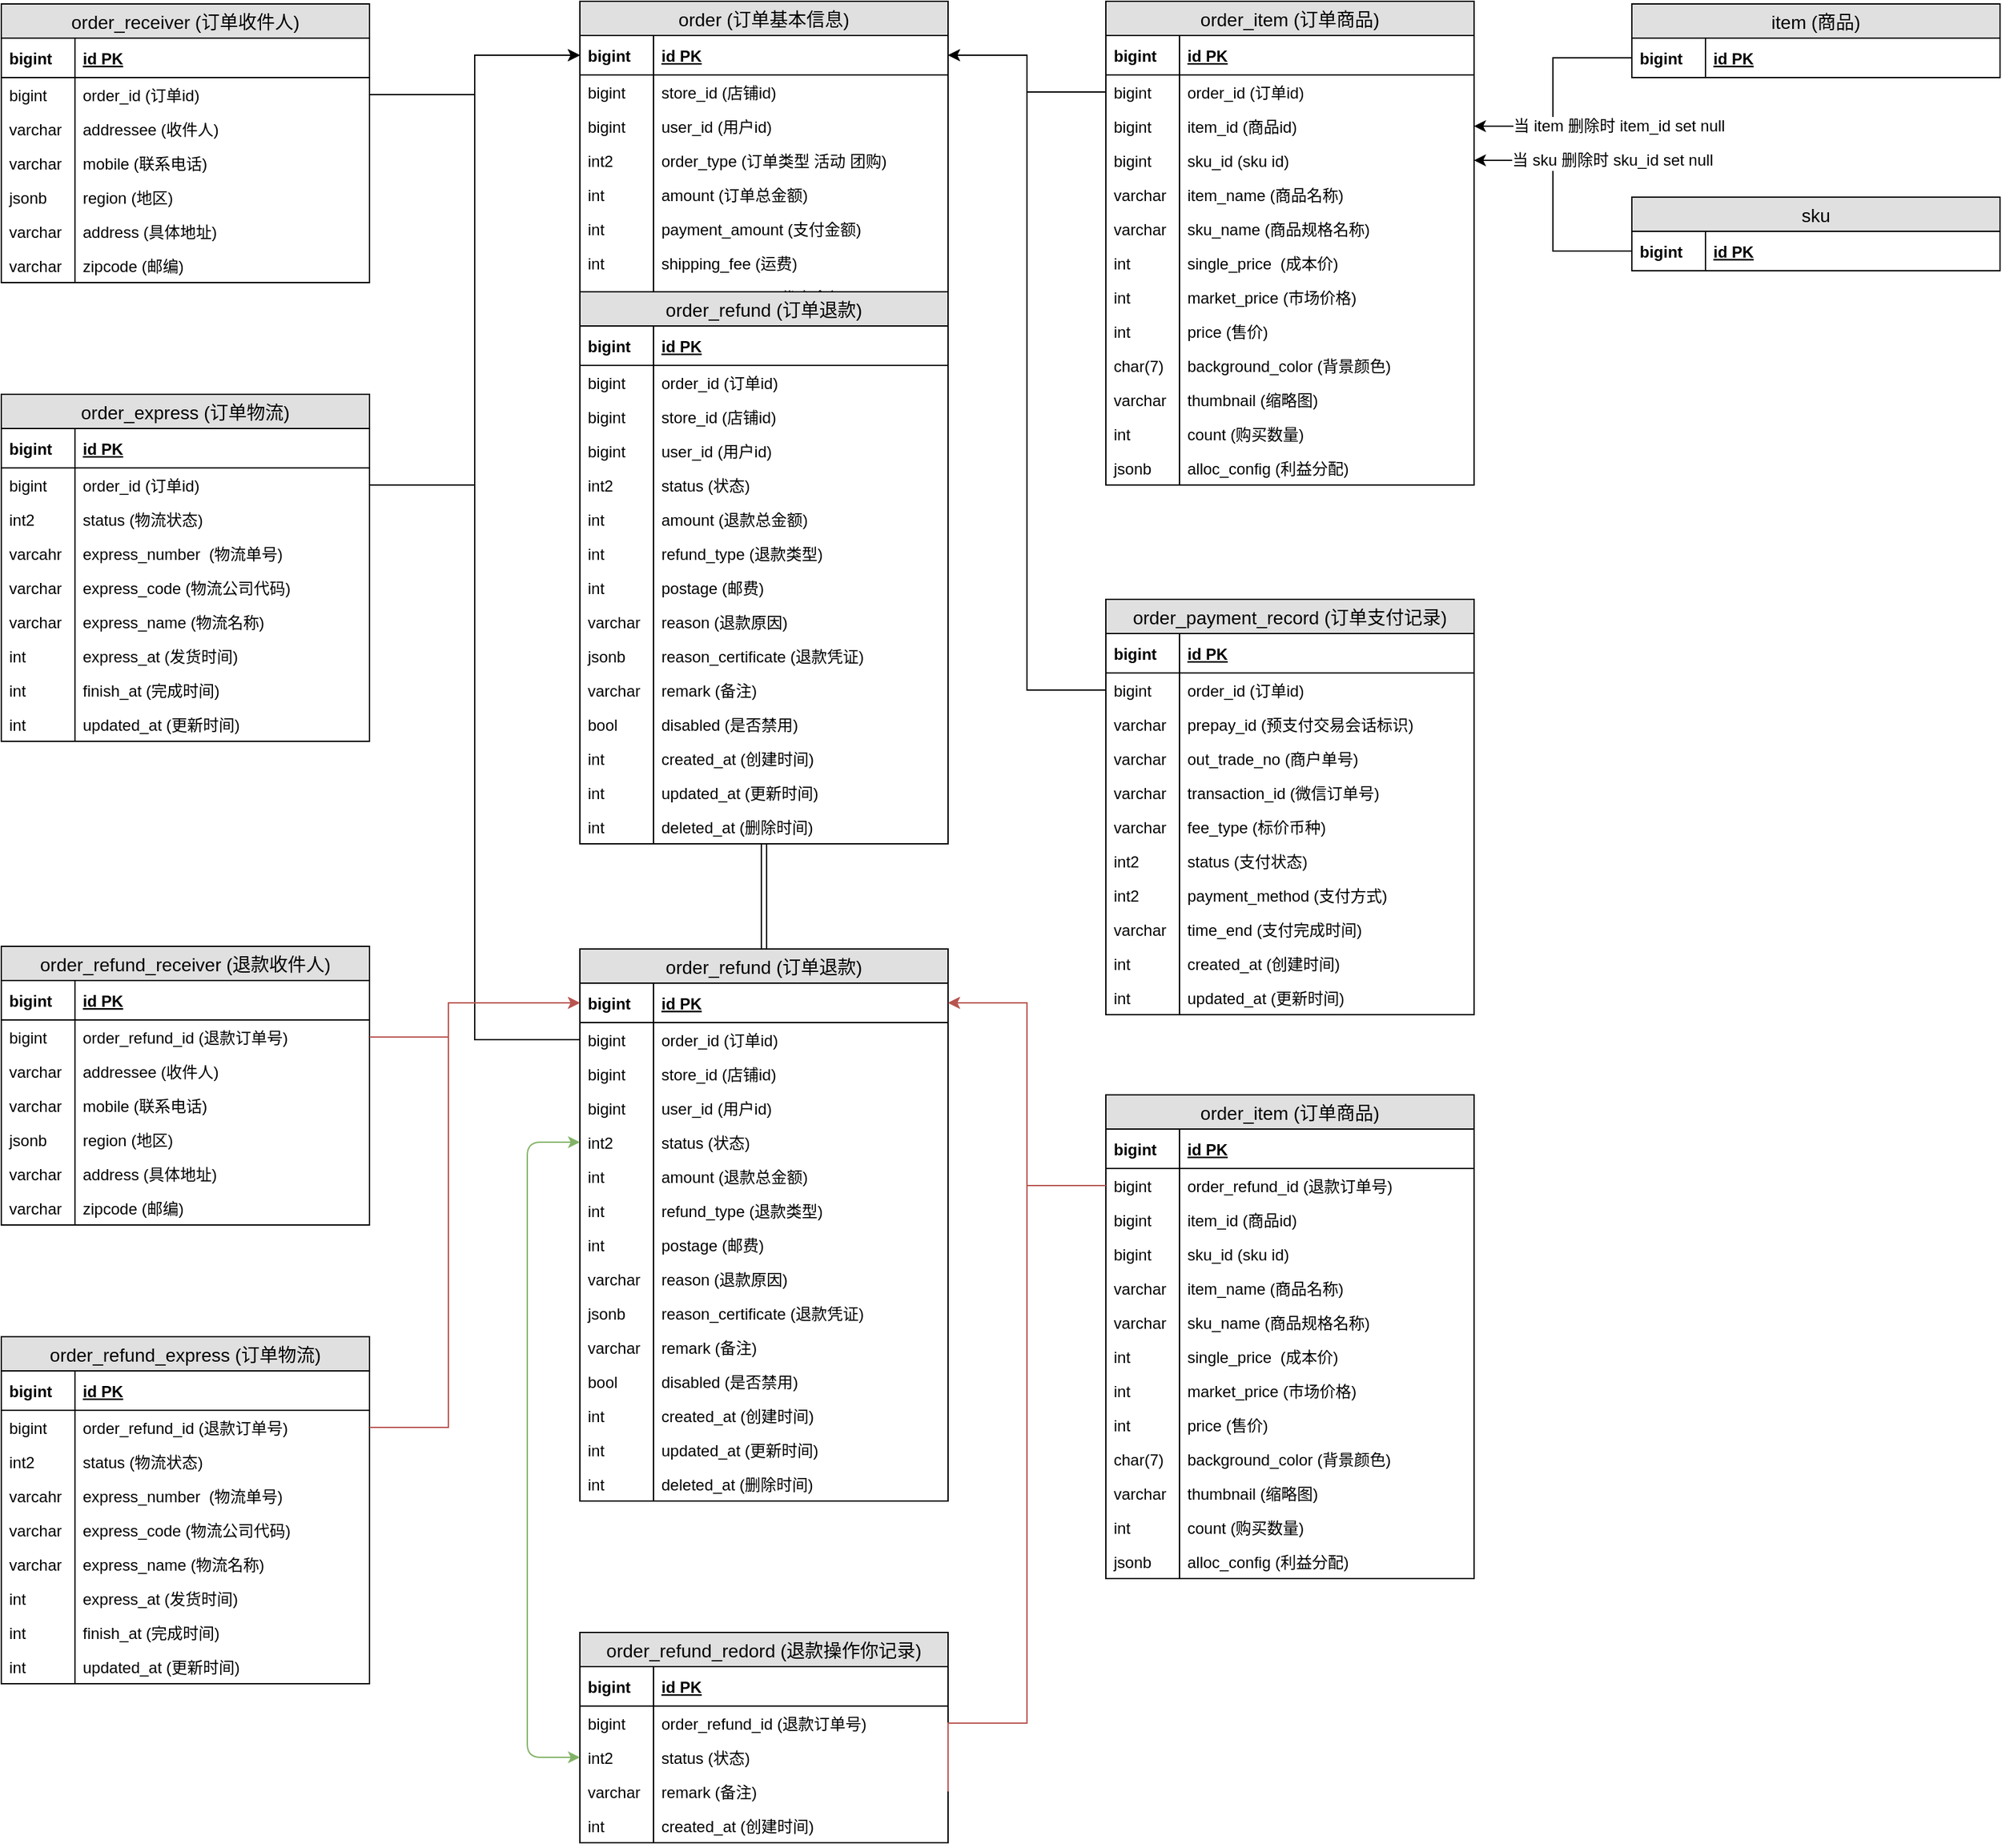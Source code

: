 <mxfile version="10.9.0" type="github"><diagram id="6Z4-kFz3CPuQrP3h0tBV" name="第 1 页"><mxGraphModel dx="2225" dy="796" grid="1" gridSize="10" guides="1" tooltips="1" connect="1" arrows="1" fold="1" page="1" pageScale="1" pageWidth="827" pageHeight="1169" math="0" shadow="0"><root><mxCell id="0"/><mxCell id="1" parent="0"/><mxCell id="w6Spw0afI-KrYOKZwxsW-1" value="order (订单基本信息)" style="swimlane;fontStyle=0;childLayout=stackLayout;horizontal=1;startSize=26;fillColor=#e0e0e0;horizontalStack=0;resizeParent=1;resizeParentMax=0;resizeLast=0;collapsible=1;marginBottom=0;swimlaneFillColor=#ffffff;align=center;fontSize=14;" vertex="1" parent="1"><mxGeometry x="280" y="80" width="280" height="576" as="geometry"/></mxCell><mxCell id="w6Spw0afI-KrYOKZwxsW-2" value="id PK" style="shape=partialRectangle;top=0;left=0;right=0;bottom=1;align=left;verticalAlign=middle;fillColor=none;spacingLeft=60;spacingRight=4;overflow=hidden;rotatable=0;points=[[0,0.5],[1,0.5]];portConstraint=eastwest;dropTarget=0;fontStyle=5;fontSize=12;" vertex="1" parent="w6Spw0afI-KrYOKZwxsW-1"><mxGeometry y="26" width="280" height="30" as="geometry"/></mxCell><mxCell id="w6Spw0afI-KrYOKZwxsW-3" value="bigint" style="shape=partialRectangle;fontStyle=1;top=0;left=0;bottom=0;fillColor=none;align=left;verticalAlign=middle;spacingLeft=4;spacingRight=4;overflow=hidden;rotatable=0;points=[];portConstraint=eastwest;part=1;fontSize=12;" vertex="1" connectable="0" parent="w6Spw0afI-KrYOKZwxsW-2"><mxGeometry width="56" height="30" as="geometry"/></mxCell><mxCell id="w6Spw0afI-KrYOKZwxsW-4" value="store_id (店铺id)" style="shape=partialRectangle;top=0;left=0;right=0;bottom=0;align=left;verticalAlign=top;fillColor=none;spacingLeft=60;spacingRight=4;overflow=hidden;rotatable=0;points=[[0,0.5],[1,0.5]];portConstraint=eastwest;dropTarget=0;fontSize=12;" vertex="1" parent="w6Spw0afI-KrYOKZwxsW-1"><mxGeometry y="56" width="280" height="26" as="geometry"/></mxCell><mxCell id="w6Spw0afI-KrYOKZwxsW-5" value="bigint" style="shape=partialRectangle;top=0;left=0;bottom=0;fillColor=none;align=left;verticalAlign=top;spacingLeft=4;spacingRight=4;overflow=hidden;rotatable=0;points=[];portConstraint=eastwest;part=1;fontSize=12;" vertex="1" connectable="0" parent="w6Spw0afI-KrYOKZwxsW-4"><mxGeometry width="56" height="26" as="geometry"/></mxCell><mxCell id="w6Spw0afI-KrYOKZwxsW-32" value="user_id (用户id)" style="shape=partialRectangle;top=0;left=0;right=0;bottom=0;align=left;verticalAlign=top;fillColor=none;spacingLeft=60;spacingRight=4;overflow=hidden;rotatable=0;points=[[0,0.5],[1,0.5]];portConstraint=eastwest;dropTarget=0;fontSize=12;" vertex="1" parent="w6Spw0afI-KrYOKZwxsW-1"><mxGeometry y="82" width="280" height="26" as="geometry"/></mxCell><mxCell id="w6Spw0afI-KrYOKZwxsW-33" value="bigint" style="shape=partialRectangle;top=0;left=0;bottom=0;fillColor=none;align=left;verticalAlign=top;spacingLeft=4;spacingRight=4;overflow=hidden;rotatable=0;points=[];portConstraint=eastwest;part=1;fontSize=12;" vertex="1" connectable="0" parent="w6Spw0afI-KrYOKZwxsW-32"><mxGeometry width="56" height="26" as="geometry"/></mxCell><mxCell id="w6Spw0afI-KrYOKZwxsW-68" value="order_type (订单类型 活动 团购)" style="shape=partialRectangle;top=0;left=0;right=0;bottom=0;align=left;verticalAlign=top;fillColor=none;spacingLeft=60;spacingRight=4;overflow=hidden;rotatable=0;points=[[0,0.5],[1,0.5]];portConstraint=eastwest;dropTarget=0;fontSize=12;" vertex="1" parent="w6Spw0afI-KrYOKZwxsW-1"><mxGeometry y="108" width="280" height="26" as="geometry"/></mxCell><mxCell id="w6Spw0afI-KrYOKZwxsW-69" value="int2" style="shape=partialRectangle;top=0;left=0;bottom=0;fillColor=none;align=left;verticalAlign=top;spacingLeft=4;spacingRight=4;overflow=hidden;rotatable=0;points=[];portConstraint=eastwest;part=1;fontSize=12;" vertex="1" connectable="0" parent="w6Spw0afI-KrYOKZwxsW-68"><mxGeometry width="56" height="26" as="geometry"/></mxCell><mxCell id="w6Spw0afI-KrYOKZwxsW-20" value="amount (订单总金额)" style="shape=partialRectangle;top=0;left=0;right=0;bottom=0;align=left;verticalAlign=top;fillColor=none;spacingLeft=60;spacingRight=4;overflow=hidden;rotatable=0;points=[[0,0.5],[1,0.5]];portConstraint=eastwest;dropTarget=0;fontSize=12;" vertex="1" parent="w6Spw0afI-KrYOKZwxsW-1"><mxGeometry y="134" width="280" height="26" as="geometry"/></mxCell><mxCell id="w6Spw0afI-KrYOKZwxsW-21" value="int" style="shape=partialRectangle;top=0;left=0;bottom=0;fillColor=none;align=left;verticalAlign=top;spacingLeft=4;spacingRight=4;overflow=hidden;rotatable=0;points=[];portConstraint=eastwest;part=1;fontSize=12;" vertex="1" connectable="0" parent="w6Spw0afI-KrYOKZwxsW-20"><mxGeometry width="56" height="26" as="geometry"/></mxCell><mxCell id="w6Spw0afI-KrYOKZwxsW-36" value="payment_amount (支付金额)" style="shape=partialRectangle;top=0;left=0;right=0;bottom=0;align=left;verticalAlign=top;fillColor=none;spacingLeft=60;spacingRight=4;overflow=hidden;rotatable=0;points=[[0,0.5],[1,0.5]];portConstraint=eastwest;dropTarget=0;fontSize=12;" vertex="1" parent="w6Spw0afI-KrYOKZwxsW-1"><mxGeometry y="160" width="280" height="26" as="geometry"/></mxCell><mxCell id="w6Spw0afI-KrYOKZwxsW-37" value="int" style="shape=partialRectangle;top=0;left=0;bottom=0;fillColor=none;align=left;verticalAlign=top;spacingLeft=4;spacingRight=4;overflow=hidden;rotatable=0;points=[];portConstraint=eastwest;part=1;fontSize=12;" vertex="1" connectable="0" parent="w6Spw0afI-KrYOKZwxsW-36"><mxGeometry width="56" height="26" as="geometry"/></mxCell><mxCell id="w6Spw0afI-KrYOKZwxsW-38" value="shipping_fee (运费)" style="shape=partialRectangle;top=0;left=0;right=0;bottom=0;align=left;verticalAlign=top;fillColor=none;spacingLeft=60;spacingRight=4;overflow=hidden;rotatable=0;points=[[0,0.5],[1,0.5]];portConstraint=eastwest;dropTarget=0;fontSize=12;" vertex="1" parent="w6Spw0afI-KrYOKZwxsW-1"><mxGeometry y="186" width="280" height="26" as="geometry"/></mxCell><mxCell id="w6Spw0afI-KrYOKZwxsW-39" value="int" style="shape=partialRectangle;top=0;left=0;bottom=0;fillColor=none;align=left;verticalAlign=top;spacingLeft=4;spacingRight=4;overflow=hidden;rotatable=0;points=[];portConstraint=eastwest;part=1;fontSize=12;" vertex="1" connectable="0" parent="w6Spw0afI-KrYOKZwxsW-38"><mxGeometry width="56" height="26" as="geometry"/></mxCell><mxCell id="w6Spw0afI-KrYOKZwxsW-40" value="reduce_amount (优惠金额)" style="shape=partialRectangle;top=0;left=0;right=0;bottom=0;align=left;verticalAlign=top;fillColor=none;spacingLeft=60;spacingRight=4;overflow=hidden;rotatable=0;points=[[0,0.5],[1,0.5]];portConstraint=eastwest;dropTarget=0;fontSize=12;" vertex="1" parent="w6Spw0afI-KrYOKZwxsW-1"><mxGeometry y="212" width="280" height="26" as="geometry"/></mxCell><mxCell id="w6Spw0afI-KrYOKZwxsW-41" value="int" style="shape=partialRectangle;top=0;left=0;bottom=0;fillColor=none;align=left;verticalAlign=top;spacingLeft=4;spacingRight=4;overflow=hidden;rotatable=0;points=[];portConstraint=eastwest;part=1;fontSize=12;" vertex="1" connectable="0" parent="w6Spw0afI-KrYOKZwxsW-40"><mxGeometry width="56" height="26" as="geometry"/></mxCell><mxCell id="w6Spw0afI-KrYOKZwxsW-14" value="payment_method (支付方式)" style="shape=partialRectangle;top=0;left=0;right=0;bottom=0;align=left;verticalAlign=top;fillColor=none;spacingLeft=60;spacingRight=4;overflow=hidden;rotatable=0;points=[[0,0.5],[1,0.5]];portConstraint=eastwest;dropTarget=0;fontSize=12;" vertex="1" parent="w6Spw0afI-KrYOKZwxsW-1"><mxGeometry y="238" width="280" height="26" as="geometry"/></mxCell><mxCell id="w6Spw0afI-KrYOKZwxsW-15" value="int2" style="shape=partialRectangle;top=0;left=0;bottom=0;fillColor=none;align=left;verticalAlign=top;spacingLeft=4;spacingRight=4;overflow=hidden;rotatable=0;points=[];portConstraint=eastwest;part=1;fontSize=12;" vertex="1" connectable="0" parent="w6Spw0afI-KrYOKZwxsW-14"><mxGeometry width="56" height="26" as="geometry"/></mxCell><mxCell id="w6Spw0afI-KrYOKZwxsW-34" value="status (订单状态)" style="shape=partialRectangle;top=0;left=0;right=0;bottom=0;align=left;verticalAlign=top;fillColor=none;spacingLeft=60;spacingRight=4;overflow=hidden;rotatable=0;points=[[0,0.5],[1,0.5]];portConstraint=eastwest;dropTarget=0;fontSize=12;" vertex="1" parent="w6Spw0afI-KrYOKZwxsW-1"><mxGeometry y="264" width="280" height="26" as="geometry"/></mxCell><mxCell id="w6Spw0afI-KrYOKZwxsW-35" value="int2" style="shape=partialRectangle;top=0;left=0;bottom=0;fillColor=none;align=left;verticalAlign=top;spacingLeft=4;spacingRight=4;overflow=hidden;rotatable=0;points=[];portConstraint=eastwest;part=1;fontSize=12;" vertex="1" connectable="0" parent="w6Spw0afI-KrYOKZwxsW-34"><mxGeometry width="56" height="26" as="geometry"/></mxCell><mxCell id="w6Spw0afI-KrYOKZwxsW-16" value="pay_status (支付状态)" style="shape=partialRectangle;top=0;left=0;right=0;bottom=0;align=left;verticalAlign=top;fillColor=none;spacingLeft=60;spacingRight=4;overflow=hidden;rotatable=0;points=[[0,0.5],[1,0.5]];portConstraint=eastwest;dropTarget=0;fontSize=12;" vertex="1" parent="w6Spw0afI-KrYOKZwxsW-1"><mxGeometry y="290" width="280" height="26" as="geometry"/></mxCell><mxCell id="w6Spw0afI-KrYOKZwxsW-17" value="int2" style="shape=partialRectangle;top=0;left=0;bottom=0;fillColor=none;align=left;verticalAlign=top;spacingLeft=4;spacingRight=4;overflow=hidden;rotatable=0;points=[];portConstraint=eastwest;part=1;fontSize=12;" vertex="1" connectable="0" parent="w6Spw0afI-KrYOKZwxsW-16"><mxGeometry width="56" height="26" as="geometry"/></mxCell><mxCell id="w6Spw0afI-KrYOKZwxsW-18" value="express_status (物流状态)" style="shape=partialRectangle;top=0;left=0;right=0;bottom=0;align=left;verticalAlign=top;fillColor=none;spacingLeft=60;spacingRight=4;overflow=hidden;rotatable=0;points=[[0,0.5],[1,0.5]];portConstraint=eastwest;dropTarget=0;fontSize=12;" vertex="1" parent="w6Spw0afI-KrYOKZwxsW-1"><mxGeometry y="316" width="280" height="26" as="geometry"/></mxCell><mxCell id="w6Spw0afI-KrYOKZwxsW-19" value="int2" style="shape=partialRectangle;top=0;left=0;bottom=0;fillColor=none;align=left;verticalAlign=top;spacingLeft=4;spacingRight=4;overflow=hidden;rotatable=0;points=[];portConstraint=eastwest;part=1;fontSize=12;" vertex="1" connectable="0" parent="w6Spw0afI-KrYOKZwxsW-18"><mxGeometry width="56" height="26" as="geometry"/></mxCell><mxCell id="w6Spw0afI-KrYOKZwxsW-30" value="refund_status (售后状态)" style="shape=partialRectangle;top=0;left=0;right=0;bottom=0;align=left;verticalAlign=top;fillColor=none;spacingLeft=60;spacingRight=4;overflow=hidden;rotatable=0;points=[[0,0.5],[1,0.5]];portConstraint=eastwest;dropTarget=0;fontSize=12;" vertex="1" parent="w6Spw0afI-KrYOKZwxsW-1"><mxGeometry y="342" width="280" height="26" as="geometry"/></mxCell><mxCell id="w6Spw0afI-KrYOKZwxsW-31" value="int2" style="shape=partialRectangle;top=0;left=0;bottom=0;fillColor=none;align=left;verticalAlign=top;spacingLeft=4;spacingRight=4;overflow=hidden;rotatable=0;points=[];portConstraint=eastwest;part=1;fontSize=12;" vertex="1" connectable="0" parent="w6Spw0afI-KrYOKZwxsW-30"><mxGeometry width="56" height="26" as="geometry"/></mxCell><mxCell id="w6Spw0afI-KrYOKZwxsW-79" value="form_id (小程序模版消息form id)" style="shape=partialRectangle;top=0;left=0;right=0;bottom=0;align=left;verticalAlign=top;fillColor=none;spacingLeft=60;spacingRight=4;overflow=hidden;rotatable=0;points=[[0,0.5],[1,0.5]];portConstraint=eastwest;dropTarget=0;fontSize=12;" vertex="1" parent="w6Spw0afI-KrYOKZwxsW-1"><mxGeometry y="368" width="280" height="26" as="geometry"/></mxCell><mxCell id="w6Spw0afI-KrYOKZwxsW-80" value="varchar" style="shape=partialRectangle;top=0;left=0;bottom=0;fillColor=none;align=left;verticalAlign=top;spacingLeft=4;spacingRight=4;overflow=hidden;rotatable=0;points=[];portConstraint=eastwest;part=1;fontSize=12;" vertex="1" connectable="0" parent="w6Spw0afI-KrYOKZwxsW-79"><mxGeometry width="56" height="26" as="geometry"/></mxCell><mxCell id="w6Spw0afI-KrYOKZwxsW-8" value="created_at (下单时间)" style="shape=partialRectangle;top=0;left=0;right=0;bottom=0;align=left;verticalAlign=top;fillColor=none;spacingLeft=60;spacingRight=4;overflow=hidden;rotatable=0;points=[[0,0.5],[1,0.5]];portConstraint=eastwest;dropTarget=0;fontSize=12;" vertex="1" parent="w6Spw0afI-KrYOKZwxsW-1"><mxGeometry y="394" width="280" height="26" as="geometry"/></mxCell><mxCell id="w6Spw0afI-KrYOKZwxsW-9" value="int" style="shape=partialRectangle;top=0;left=0;bottom=0;fillColor=none;align=left;verticalAlign=top;spacingLeft=4;spacingRight=4;overflow=hidden;rotatable=0;points=[];portConstraint=eastwest;part=1;fontSize=12;" vertex="1" connectable="0" parent="w6Spw0afI-KrYOKZwxsW-8"><mxGeometry width="56" height="26" as="geometry"/></mxCell><mxCell id="w6Spw0afI-KrYOKZwxsW-22" value="payment_at (支付时间)" style="shape=partialRectangle;top=0;left=0;right=0;bottom=0;align=left;verticalAlign=top;fillColor=none;spacingLeft=60;spacingRight=4;overflow=hidden;rotatable=0;points=[[0,0.5],[1,0.5]];portConstraint=eastwest;dropTarget=0;fontSize=12;" vertex="1" parent="w6Spw0afI-KrYOKZwxsW-1"><mxGeometry y="420" width="280" height="26" as="geometry"/></mxCell><mxCell id="w6Spw0afI-KrYOKZwxsW-23" value="int" style="shape=partialRectangle;top=0;left=0;bottom=0;fillColor=none;align=left;verticalAlign=top;spacingLeft=4;spacingRight=4;overflow=hidden;rotatable=0;points=[];portConstraint=eastwest;part=1;fontSize=12;" vertex="1" connectable="0" parent="w6Spw0afI-KrYOKZwxsW-22"><mxGeometry width="56" height="26" as="geometry"/></mxCell><mxCell id="w6Spw0afI-KrYOKZwxsW-24" value="express_at (发货时间)" style="shape=partialRectangle;top=0;left=0;right=0;bottom=0;align=left;verticalAlign=top;fillColor=none;spacingLeft=60;spacingRight=4;overflow=hidden;rotatable=0;points=[[0,0.5],[1,0.5]];portConstraint=eastwest;dropTarget=0;fontSize=12;" vertex="1" parent="w6Spw0afI-KrYOKZwxsW-1"><mxGeometry y="446" width="280" height="26" as="geometry"/></mxCell><mxCell id="w6Spw0afI-KrYOKZwxsW-25" value="int" style="shape=partialRectangle;top=0;left=0;bottom=0;fillColor=none;align=left;verticalAlign=top;spacingLeft=4;spacingRight=4;overflow=hidden;rotatable=0;points=[];portConstraint=eastwest;part=1;fontSize=12;" vertex="1" connectable="0" parent="w6Spw0afI-KrYOKZwxsW-24"><mxGeometry width="56" height="26" as="geometry"/></mxCell><mxCell id="w6Spw0afI-KrYOKZwxsW-28" value="receipt_at (收货时间)" style="shape=partialRectangle;top=0;left=0;right=0;bottom=0;align=left;verticalAlign=top;fillColor=none;spacingLeft=60;spacingRight=4;overflow=hidden;rotatable=0;points=[[0,0.5],[1,0.5]];portConstraint=eastwest;dropTarget=0;fontSize=12;" vertex="1" parent="w6Spw0afI-KrYOKZwxsW-1"><mxGeometry y="472" width="280" height="26" as="geometry"/></mxCell><mxCell id="w6Spw0afI-KrYOKZwxsW-29" value="int" style="shape=partialRectangle;top=0;left=0;bottom=0;fillColor=none;align=left;verticalAlign=top;spacingLeft=4;spacingRight=4;overflow=hidden;rotatable=0;points=[];portConstraint=eastwest;part=1;fontSize=12;" vertex="1" connectable="0" parent="w6Spw0afI-KrYOKZwxsW-28"><mxGeometry width="56" height="26" as="geometry"/></mxCell><mxCell id="w6Spw0afI-KrYOKZwxsW-26" value="finish_at (完成时间)" style="shape=partialRectangle;top=0;left=0;right=0;bottom=0;align=left;verticalAlign=top;fillColor=none;spacingLeft=60;spacingRight=4;overflow=hidden;rotatable=0;points=[[0,0.5],[1,0.5]];portConstraint=eastwest;dropTarget=0;fontSize=12;" vertex="1" parent="w6Spw0afI-KrYOKZwxsW-1"><mxGeometry y="498" width="280" height="26" as="geometry"/></mxCell><mxCell id="w6Spw0afI-KrYOKZwxsW-27" value="int" style="shape=partialRectangle;top=0;left=0;bottom=0;fillColor=none;align=left;verticalAlign=top;spacingLeft=4;spacingRight=4;overflow=hidden;rotatable=0;points=[];portConstraint=eastwest;part=1;fontSize=12;" vertex="1" connectable="0" parent="w6Spw0afI-KrYOKZwxsW-26"><mxGeometry width="56" height="26" as="geometry"/></mxCell><mxCell id="w6Spw0afI-KrYOKZwxsW-10" value="updated_at (更新时间)" style="shape=partialRectangle;top=0;left=0;right=0;bottom=0;align=left;verticalAlign=top;fillColor=none;spacingLeft=60;spacingRight=4;overflow=hidden;rotatable=0;points=[[0,0.5],[1,0.5]];portConstraint=eastwest;dropTarget=0;fontSize=12;" vertex="1" parent="w6Spw0afI-KrYOKZwxsW-1"><mxGeometry y="524" width="280" height="26" as="geometry"/></mxCell><mxCell id="w6Spw0afI-KrYOKZwxsW-11" value="int" style="shape=partialRectangle;top=0;left=0;bottom=0;fillColor=none;align=left;verticalAlign=top;spacingLeft=4;spacingRight=4;overflow=hidden;rotatable=0;points=[];portConstraint=eastwest;part=1;fontSize=12;" vertex="1" connectable="0" parent="w6Spw0afI-KrYOKZwxsW-10"><mxGeometry width="56" height="26" as="geometry"/></mxCell><mxCell id="w6Spw0afI-KrYOKZwxsW-12" value="deleted_at (删除时间)" style="shape=partialRectangle;top=0;left=0;right=0;bottom=0;align=left;verticalAlign=top;fillColor=none;spacingLeft=60;spacingRight=4;overflow=hidden;rotatable=0;points=[[0,0.5],[1,0.5]];portConstraint=eastwest;dropTarget=0;fontSize=12;" vertex="1" parent="w6Spw0afI-KrYOKZwxsW-1"><mxGeometry y="550" width="280" height="26" as="geometry"/></mxCell><mxCell id="w6Spw0afI-KrYOKZwxsW-13" value="int" style="shape=partialRectangle;top=0;left=0;bottom=0;fillColor=none;align=left;verticalAlign=top;spacingLeft=4;spacingRight=4;overflow=hidden;rotatable=0;points=[];portConstraint=eastwest;part=1;fontSize=12;" vertex="1" connectable="0" parent="w6Spw0afI-KrYOKZwxsW-12"><mxGeometry width="56" height="26" as="geometry"/></mxCell><mxCell id="w6Spw0afI-KrYOKZwxsW-42" value="order_receiver (订单收件人)" style="swimlane;fontStyle=0;childLayout=stackLayout;horizontal=1;startSize=26;fillColor=#e0e0e0;horizontalStack=0;resizeParent=1;resizeParentMax=0;resizeLast=0;collapsible=1;marginBottom=0;swimlaneFillColor=#ffffff;align=center;fontSize=14;" vertex="1" parent="1"><mxGeometry x="-160" y="82" width="280" height="212" as="geometry"/></mxCell><mxCell id="w6Spw0afI-KrYOKZwxsW-43" value="id PK" style="shape=partialRectangle;top=0;left=0;right=0;bottom=1;align=left;verticalAlign=middle;fillColor=none;spacingLeft=60;spacingRight=4;overflow=hidden;rotatable=0;points=[[0,0.5],[1,0.5]];portConstraint=eastwest;dropTarget=0;fontStyle=5;fontSize=12;" vertex="1" parent="w6Spw0afI-KrYOKZwxsW-42"><mxGeometry y="26" width="280" height="30" as="geometry"/></mxCell><mxCell id="w6Spw0afI-KrYOKZwxsW-44" value="bigint" style="shape=partialRectangle;fontStyle=1;top=0;left=0;bottom=0;fillColor=none;align=left;verticalAlign=middle;spacingLeft=4;spacingRight=4;overflow=hidden;rotatable=0;points=[];portConstraint=eastwest;part=1;fontSize=12;" vertex="1" connectable="0" parent="w6Spw0afI-KrYOKZwxsW-43"><mxGeometry width="56" height="30" as="geometry"/></mxCell><mxCell id="w6Spw0afI-KrYOKZwxsW-45" value="order_id (订单id)" style="shape=partialRectangle;top=0;left=0;right=0;bottom=0;align=left;verticalAlign=top;fillColor=none;spacingLeft=60;spacingRight=4;overflow=hidden;rotatable=0;points=[[0,0.5],[1,0.5]];portConstraint=eastwest;dropTarget=0;fontSize=12;" vertex="1" parent="w6Spw0afI-KrYOKZwxsW-42"><mxGeometry y="56" width="280" height="26" as="geometry"/></mxCell><mxCell id="w6Spw0afI-KrYOKZwxsW-46" value="bigint" style="shape=partialRectangle;top=0;left=0;bottom=0;fillColor=none;align=left;verticalAlign=top;spacingLeft=4;spacingRight=4;overflow=hidden;rotatable=0;points=[];portConstraint=eastwest;part=1;fontSize=12;" vertex="1" connectable="0" parent="w6Spw0afI-KrYOKZwxsW-45"><mxGeometry width="56" height="26" as="geometry"/></mxCell><mxCell id="w6Spw0afI-KrYOKZwxsW-47" value="addressee (收件人)" style="shape=partialRectangle;top=0;left=0;right=0;bottom=0;align=left;verticalAlign=top;fillColor=none;spacingLeft=60;spacingRight=4;overflow=hidden;rotatable=0;points=[[0,0.5],[1,0.5]];portConstraint=eastwest;dropTarget=0;fontSize=12;" vertex="1" parent="w6Spw0afI-KrYOKZwxsW-42"><mxGeometry y="82" width="280" height="26" as="geometry"/></mxCell><mxCell id="w6Spw0afI-KrYOKZwxsW-48" value="varchar" style="shape=partialRectangle;top=0;left=0;bottom=0;fillColor=none;align=left;verticalAlign=top;spacingLeft=4;spacingRight=4;overflow=hidden;rotatable=0;points=[];portConstraint=eastwest;part=1;fontSize=12;" vertex="1" connectable="0" parent="w6Spw0afI-KrYOKZwxsW-47"><mxGeometry width="56" height="26" as="geometry"/></mxCell><mxCell id="w6Spw0afI-KrYOKZwxsW-71" value="mobile (联系电话)" style="shape=partialRectangle;top=0;left=0;right=0;bottom=0;align=left;verticalAlign=top;fillColor=none;spacingLeft=60;spacingRight=4;overflow=hidden;rotatable=0;points=[[0,0.5],[1,0.5]];portConstraint=eastwest;dropTarget=0;fontSize=12;" vertex="1" parent="w6Spw0afI-KrYOKZwxsW-42"><mxGeometry y="108" width="280" height="26" as="geometry"/></mxCell><mxCell id="w6Spw0afI-KrYOKZwxsW-72" value="varchar" style="shape=partialRectangle;top=0;left=0;bottom=0;fillColor=none;align=left;verticalAlign=top;spacingLeft=4;spacingRight=4;overflow=hidden;rotatable=0;points=[];portConstraint=eastwest;part=1;fontSize=12;" vertex="1" connectable="0" parent="w6Spw0afI-KrYOKZwxsW-71"><mxGeometry width="56" height="26" as="geometry"/></mxCell><mxCell id="w6Spw0afI-KrYOKZwxsW-73" value="region (地区)" style="shape=partialRectangle;top=0;left=0;right=0;bottom=0;align=left;verticalAlign=top;fillColor=none;spacingLeft=60;spacingRight=4;overflow=hidden;rotatable=0;points=[[0,0.5],[1,0.5]];portConstraint=eastwest;dropTarget=0;fontSize=12;" vertex="1" parent="w6Spw0afI-KrYOKZwxsW-42"><mxGeometry y="134" width="280" height="26" as="geometry"/></mxCell><mxCell id="w6Spw0afI-KrYOKZwxsW-74" value="jsonb" style="shape=partialRectangle;top=0;left=0;bottom=0;fillColor=none;align=left;verticalAlign=top;spacingLeft=4;spacingRight=4;overflow=hidden;rotatable=0;points=[];portConstraint=eastwest;part=1;fontSize=12;" vertex="1" connectable="0" parent="w6Spw0afI-KrYOKZwxsW-73"><mxGeometry width="56" height="26" as="geometry"/></mxCell><mxCell id="w6Spw0afI-KrYOKZwxsW-75" value="address (具体地址)" style="shape=partialRectangle;top=0;left=0;right=0;bottom=0;align=left;verticalAlign=top;fillColor=none;spacingLeft=60;spacingRight=4;overflow=hidden;rotatable=0;points=[[0,0.5],[1,0.5]];portConstraint=eastwest;dropTarget=0;fontSize=12;" vertex="1" parent="w6Spw0afI-KrYOKZwxsW-42"><mxGeometry y="160" width="280" height="26" as="geometry"/></mxCell><mxCell id="w6Spw0afI-KrYOKZwxsW-76" value="varchar" style="shape=partialRectangle;top=0;left=0;bottom=0;fillColor=none;align=left;verticalAlign=top;spacingLeft=4;spacingRight=4;overflow=hidden;rotatable=0;points=[];portConstraint=eastwest;part=1;fontSize=12;" vertex="1" connectable="0" parent="w6Spw0afI-KrYOKZwxsW-75"><mxGeometry width="56" height="26" as="geometry"/></mxCell><mxCell id="w6Spw0afI-KrYOKZwxsW-77" value="zipcode (邮编)" style="shape=partialRectangle;top=0;left=0;right=0;bottom=0;align=left;verticalAlign=top;fillColor=none;spacingLeft=60;spacingRight=4;overflow=hidden;rotatable=0;points=[[0,0.5],[1,0.5]];portConstraint=eastwest;dropTarget=0;fontSize=12;" vertex="1" parent="w6Spw0afI-KrYOKZwxsW-42"><mxGeometry y="186" width="280" height="26" as="geometry"/></mxCell><mxCell id="w6Spw0afI-KrYOKZwxsW-78" value="varchar" style="shape=partialRectangle;top=0;left=0;bottom=0;fillColor=none;align=left;verticalAlign=top;spacingLeft=4;spacingRight=4;overflow=hidden;rotatable=0;points=[];portConstraint=eastwest;part=1;fontSize=12;" vertex="1" connectable="0" parent="w6Spw0afI-KrYOKZwxsW-77"><mxGeometry width="56" height="26" as="geometry"/></mxCell><mxCell id="w6Spw0afI-KrYOKZwxsW-55" value="order_item (订单商品)" style="swimlane;fontStyle=0;childLayout=stackLayout;horizontal=1;startSize=26;fillColor=#e0e0e0;horizontalStack=0;resizeParent=1;resizeParentMax=0;resizeLast=0;collapsible=1;marginBottom=0;swimlaneFillColor=#ffffff;align=center;fontSize=14;" vertex="1" parent="1"><mxGeometry x="680" y="80" width="280" height="368" as="geometry"/></mxCell><mxCell id="w6Spw0afI-KrYOKZwxsW-56" value="id PK" style="shape=partialRectangle;top=0;left=0;right=0;bottom=1;align=left;verticalAlign=middle;fillColor=none;spacingLeft=60;spacingRight=4;overflow=hidden;rotatable=0;points=[[0,0.5],[1,0.5]];portConstraint=eastwest;dropTarget=0;fontStyle=5;fontSize=12;" vertex="1" parent="w6Spw0afI-KrYOKZwxsW-55"><mxGeometry y="26" width="280" height="30" as="geometry"/></mxCell><mxCell id="w6Spw0afI-KrYOKZwxsW-57" value="bigint" style="shape=partialRectangle;fontStyle=1;top=0;left=0;bottom=0;fillColor=none;align=left;verticalAlign=middle;spacingLeft=4;spacingRight=4;overflow=hidden;rotatable=0;points=[];portConstraint=eastwest;part=1;fontSize=12;" vertex="1" connectable="0" parent="w6Spw0afI-KrYOKZwxsW-56"><mxGeometry width="56" height="30" as="geometry"/></mxCell><mxCell id="w6Spw0afI-KrYOKZwxsW-93" value="order_id (订单id)" style="shape=partialRectangle;top=0;left=0;right=0;bottom=0;align=left;verticalAlign=top;fillColor=none;spacingLeft=60;spacingRight=4;overflow=hidden;rotatable=0;points=[[0,0.5],[1,0.5]];portConstraint=eastwest;dropTarget=0;fontSize=12;" vertex="1" parent="w6Spw0afI-KrYOKZwxsW-55"><mxGeometry y="56" width="280" height="26" as="geometry"/></mxCell><mxCell id="w6Spw0afI-KrYOKZwxsW-94" value="bigint" style="shape=partialRectangle;top=0;left=0;bottom=0;fillColor=none;align=left;verticalAlign=top;spacingLeft=4;spacingRight=4;overflow=hidden;rotatable=0;points=[];portConstraint=eastwest;part=1;fontSize=12;" vertex="1" connectable="0" parent="w6Spw0afI-KrYOKZwxsW-93"><mxGeometry width="56" height="26" as="geometry"/></mxCell><mxCell id="w6Spw0afI-KrYOKZwxsW-58" value="item_id (商品id)" style="shape=partialRectangle;top=0;left=0;right=0;bottom=0;align=left;verticalAlign=top;fillColor=none;spacingLeft=60;spacingRight=4;overflow=hidden;rotatable=0;points=[[0,0.5],[1,0.5]];portConstraint=eastwest;dropTarget=0;fontSize=12;" vertex="1" parent="w6Spw0afI-KrYOKZwxsW-55"><mxGeometry y="82" width="280" height="26" as="geometry"/></mxCell><mxCell id="w6Spw0afI-KrYOKZwxsW-59" value="bigint" style="shape=partialRectangle;top=0;left=0;bottom=0;fillColor=none;align=left;verticalAlign=top;spacingLeft=4;spacingRight=4;overflow=hidden;rotatable=0;points=[];portConstraint=eastwest;part=1;fontSize=12;" vertex="1" connectable="0" parent="w6Spw0afI-KrYOKZwxsW-58"><mxGeometry width="56" height="26" as="geometry"/></mxCell><mxCell id="w6Spw0afI-KrYOKZwxsW-96" value="sku_id (sku id)" style="shape=partialRectangle;top=0;left=0;right=0;bottom=0;align=left;verticalAlign=top;fillColor=none;spacingLeft=60;spacingRight=4;overflow=hidden;rotatable=0;points=[[0,0.5],[1,0.5]];portConstraint=eastwest;dropTarget=0;fontSize=12;" vertex="1" parent="w6Spw0afI-KrYOKZwxsW-55"><mxGeometry y="108" width="280" height="26" as="geometry"/></mxCell><mxCell id="w6Spw0afI-KrYOKZwxsW-97" value="bigint" style="shape=partialRectangle;top=0;left=0;bottom=0;fillColor=none;align=left;verticalAlign=top;spacingLeft=4;spacingRight=4;overflow=hidden;rotatable=0;points=[];portConstraint=eastwest;part=1;fontSize=12;" vertex="1" connectable="0" parent="w6Spw0afI-KrYOKZwxsW-96"><mxGeometry width="56" height="26" as="geometry"/></mxCell><mxCell id="w6Spw0afI-KrYOKZwxsW-98" value="item_name (商品名称)" style="shape=partialRectangle;top=0;left=0;right=0;bottom=0;align=left;verticalAlign=top;fillColor=none;spacingLeft=60;spacingRight=4;overflow=hidden;rotatable=0;points=[[0,0.5],[1,0.5]];portConstraint=eastwest;dropTarget=0;fontSize=12;" vertex="1" parent="w6Spw0afI-KrYOKZwxsW-55"><mxGeometry y="134" width="280" height="26" as="geometry"/></mxCell><mxCell id="w6Spw0afI-KrYOKZwxsW-99" value="varchar" style="shape=partialRectangle;top=0;left=0;bottom=0;fillColor=none;align=left;verticalAlign=top;spacingLeft=4;spacingRight=4;overflow=hidden;rotatable=0;points=[];portConstraint=eastwest;part=1;fontSize=12;" vertex="1" connectable="0" parent="w6Spw0afI-KrYOKZwxsW-98"><mxGeometry width="56" height="26" as="geometry"/></mxCell><mxCell id="w6Spw0afI-KrYOKZwxsW-100" value="sku_name (商品规格名称)" style="shape=partialRectangle;top=0;left=0;right=0;bottom=0;align=left;verticalAlign=top;fillColor=none;spacingLeft=60;spacingRight=4;overflow=hidden;rotatable=0;points=[[0,0.5],[1,0.5]];portConstraint=eastwest;dropTarget=0;fontSize=12;" vertex="1" parent="w6Spw0afI-KrYOKZwxsW-55"><mxGeometry y="160" width="280" height="26" as="geometry"/></mxCell><mxCell id="w6Spw0afI-KrYOKZwxsW-101" value="varchar" style="shape=partialRectangle;top=0;left=0;bottom=0;fillColor=none;align=left;verticalAlign=top;spacingLeft=4;spacingRight=4;overflow=hidden;rotatable=0;points=[];portConstraint=eastwest;part=1;fontSize=12;" vertex="1" connectable="0" parent="w6Spw0afI-KrYOKZwxsW-100"><mxGeometry width="56" height="26" as="geometry"/></mxCell><mxCell id="w6Spw0afI-KrYOKZwxsW-91" value="single_price  (成本价)" style="shape=partialRectangle;top=0;left=0;right=0;bottom=0;align=left;verticalAlign=top;fillColor=none;spacingLeft=60;spacingRight=4;overflow=hidden;rotatable=0;points=[[0,0.5],[1,0.5]];portConstraint=eastwest;dropTarget=0;fontSize=12;" vertex="1" parent="w6Spw0afI-KrYOKZwxsW-55"><mxGeometry y="186" width="280" height="26" as="geometry"/></mxCell><mxCell id="w6Spw0afI-KrYOKZwxsW-92" value="int" style="shape=partialRectangle;top=0;left=0;bottom=0;fillColor=none;align=left;verticalAlign=top;spacingLeft=4;spacingRight=4;overflow=hidden;rotatable=0;points=[];portConstraint=eastwest;part=1;fontSize=12;" vertex="1" connectable="0" parent="w6Spw0afI-KrYOKZwxsW-91"><mxGeometry width="56" height="26" as="geometry"/></mxCell><mxCell id="w6Spw0afI-KrYOKZwxsW-89" value="market_price (市场价格)" style="shape=partialRectangle;top=0;left=0;right=0;bottom=0;align=left;verticalAlign=top;fillColor=none;spacingLeft=60;spacingRight=4;overflow=hidden;rotatable=0;points=[[0,0.5],[1,0.5]];portConstraint=eastwest;dropTarget=0;fontSize=12;" vertex="1" parent="w6Spw0afI-KrYOKZwxsW-55"><mxGeometry y="212" width="280" height="26" as="geometry"/></mxCell><mxCell id="w6Spw0afI-KrYOKZwxsW-90" value="int" style="shape=partialRectangle;top=0;left=0;bottom=0;fillColor=none;align=left;verticalAlign=top;spacingLeft=4;spacingRight=4;overflow=hidden;rotatable=0;points=[];portConstraint=eastwest;part=1;fontSize=12;" vertex="1" connectable="0" parent="w6Spw0afI-KrYOKZwxsW-89"><mxGeometry width="56" height="26" as="geometry"/></mxCell><mxCell id="w6Spw0afI-KrYOKZwxsW-87" value="price (售价)" style="shape=partialRectangle;top=0;left=0;right=0;bottom=0;align=left;verticalAlign=top;fillColor=none;spacingLeft=60;spacingRight=4;overflow=hidden;rotatable=0;points=[[0,0.5],[1,0.5]];portConstraint=eastwest;dropTarget=0;fontSize=12;" vertex="1" parent="w6Spw0afI-KrYOKZwxsW-55"><mxGeometry y="238" width="280" height="26" as="geometry"/></mxCell><mxCell id="w6Spw0afI-KrYOKZwxsW-88" value="int" style="shape=partialRectangle;top=0;left=0;bottom=0;fillColor=none;align=left;verticalAlign=top;spacingLeft=4;spacingRight=4;overflow=hidden;rotatable=0;points=[];portConstraint=eastwest;part=1;fontSize=12;" vertex="1" connectable="0" parent="w6Spw0afI-KrYOKZwxsW-87"><mxGeometry width="56" height="26" as="geometry"/></mxCell><mxCell id="w6Spw0afI-KrYOKZwxsW-85" value="background_color (背景颜色)" style="shape=partialRectangle;top=0;left=0;right=0;bottom=0;align=left;verticalAlign=top;fillColor=none;spacingLeft=60;spacingRight=4;overflow=hidden;rotatable=0;points=[[0,0.5],[1,0.5]];portConstraint=eastwest;dropTarget=0;fontSize=12;" vertex="1" parent="w6Spw0afI-KrYOKZwxsW-55"><mxGeometry y="264" width="280" height="26" as="geometry"/></mxCell><mxCell id="w6Spw0afI-KrYOKZwxsW-86" value="char(7)" style="shape=partialRectangle;top=0;left=0;bottom=0;fillColor=none;align=left;verticalAlign=top;spacingLeft=4;spacingRight=4;overflow=hidden;rotatable=0;points=[];portConstraint=eastwest;part=1;fontSize=12;" vertex="1" connectable="0" parent="w6Spw0afI-KrYOKZwxsW-85"><mxGeometry width="56" height="26" as="geometry"/></mxCell><mxCell id="w6Spw0afI-KrYOKZwxsW-83" value="thumbnail (缩略图)" style="shape=partialRectangle;top=0;left=0;right=0;bottom=0;align=left;verticalAlign=top;fillColor=none;spacingLeft=60;spacingRight=4;overflow=hidden;rotatable=0;points=[[0,0.5],[1,0.5]];portConstraint=eastwest;dropTarget=0;fontSize=12;" vertex="1" parent="w6Spw0afI-KrYOKZwxsW-55"><mxGeometry y="290" width="280" height="26" as="geometry"/></mxCell><mxCell id="w6Spw0afI-KrYOKZwxsW-84" value="varchar" style="shape=partialRectangle;top=0;left=0;bottom=0;fillColor=none;align=left;verticalAlign=top;spacingLeft=4;spacingRight=4;overflow=hidden;rotatable=0;points=[];portConstraint=eastwest;part=1;fontSize=12;" vertex="1" connectable="0" parent="w6Spw0afI-KrYOKZwxsW-83"><mxGeometry width="56" height="26" as="geometry"/></mxCell><mxCell id="w6Spw0afI-KrYOKZwxsW-102" value="count (购买数量)" style="shape=partialRectangle;top=0;left=0;right=0;bottom=0;align=left;verticalAlign=top;fillColor=none;spacingLeft=60;spacingRight=4;overflow=hidden;rotatable=0;points=[[0,0.5],[1,0.5]];portConstraint=eastwest;dropTarget=0;fontSize=12;" vertex="1" parent="w6Spw0afI-KrYOKZwxsW-55"><mxGeometry y="316" width="280" height="26" as="geometry"/></mxCell><mxCell id="w6Spw0afI-KrYOKZwxsW-103" value="int" style="shape=partialRectangle;top=0;left=0;bottom=0;fillColor=none;align=left;verticalAlign=top;spacingLeft=4;spacingRight=4;overflow=hidden;rotatable=0;points=[];portConstraint=eastwest;part=1;fontSize=12;" vertex="1" connectable="0" parent="w6Spw0afI-KrYOKZwxsW-102"><mxGeometry width="56" height="26" as="geometry"/></mxCell><mxCell id="w6Spw0afI-KrYOKZwxsW-104" value="alloc_config (利益分配)" style="shape=partialRectangle;top=0;left=0;right=0;bottom=0;align=left;verticalAlign=top;fillColor=none;spacingLeft=60;spacingRight=4;overflow=hidden;rotatable=0;points=[[0,0.5],[1,0.5]];portConstraint=eastwest;dropTarget=0;fontSize=12;" vertex="1" parent="w6Spw0afI-KrYOKZwxsW-55"><mxGeometry y="342" width="280" height="26" as="geometry"/></mxCell><mxCell id="w6Spw0afI-KrYOKZwxsW-105" value="jsonb" style="shape=partialRectangle;top=0;left=0;bottom=0;fillColor=none;align=left;verticalAlign=top;spacingLeft=4;spacingRight=4;overflow=hidden;rotatable=0;points=[];portConstraint=eastwest;part=1;fontSize=12;" vertex="1" connectable="0" parent="w6Spw0afI-KrYOKZwxsW-104"><mxGeometry width="56" height="26" as="geometry"/></mxCell><mxCell id="w6Spw0afI-KrYOKZwxsW-70" style="edgeStyle=orthogonalEdgeStyle;rounded=0;orthogonalLoop=1;jettySize=auto;html=1;entryX=0;entryY=0.5;entryDx=0;entryDy=0;" edge="1" parent="1" source="w6Spw0afI-KrYOKZwxsW-45" target="w6Spw0afI-KrYOKZwxsW-2"><mxGeometry relative="1" as="geometry"/></mxCell><mxCell id="w6Spw0afI-KrYOKZwxsW-95" style="edgeStyle=orthogonalEdgeStyle;rounded=0;orthogonalLoop=1;jettySize=auto;html=1;exitX=0;exitY=0.5;exitDx=0;exitDy=0;entryX=1;entryY=0.5;entryDx=0;entryDy=0;" edge="1" parent="1" source="w6Spw0afI-KrYOKZwxsW-93" target="w6Spw0afI-KrYOKZwxsW-2"><mxGeometry relative="1" as="geometry"/></mxCell><mxCell id="w6Spw0afI-KrYOKZwxsW-106" value="item (商品)" style="swimlane;fontStyle=0;childLayout=stackLayout;horizontal=1;startSize=26;fillColor=#e0e0e0;horizontalStack=0;resizeParent=1;resizeParentMax=0;resizeLast=0;collapsible=1;marginBottom=0;swimlaneFillColor=#ffffff;align=center;fontSize=14;" vertex="1" parent="1"><mxGeometry x="1080" y="82" width="280" height="56" as="geometry"/></mxCell><mxCell id="w6Spw0afI-KrYOKZwxsW-107" value="id PK" style="shape=partialRectangle;top=0;left=0;right=0;bottom=1;align=left;verticalAlign=middle;fillColor=none;spacingLeft=60;spacingRight=4;overflow=hidden;rotatable=0;points=[[0,0.5],[1,0.5]];portConstraint=eastwest;dropTarget=0;fontStyle=5;fontSize=12;" vertex="1" parent="w6Spw0afI-KrYOKZwxsW-106"><mxGeometry y="26" width="280" height="30" as="geometry"/></mxCell><mxCell id="w6Spw0afI-KrYOKZwxsW-108" value="bigint" style="shape=partialRectangle;fontStyle=1;top=0;left=0;bottom=0;fillColor=none;align=left;verticalAlign=middle;spacingLeft=4;spacingRight=4;overflow=hidden;rotatable=0;points=[];portConstraint=eastwest;part=1;fontSize=12;" vertex="1" connectable="0" parent="w6Spw0afI-KrYOKZwxsW-107"><mxGeometry width="56" height="30" as="geometry"/></mxCell><mxCell id="w6Spw0afI-KrYOKZwxsW-119" value="sku" style="swimlane;fontStyle=0;childLayout=stackLayout;horizontal=1;startSize=26;fillColor=#e0e0e0;horizontalStack=0;resizeParent=1;resizeParentMax=0;resizeLast=0;collapsible=1;marginBottom=0;swimlaneFillColor=#ffffff;align=center;fontSize=14;" vertex="1" parent="1"><mxGeometry x="1080" y="229" width="280" height="56" as="geometry"/></mxCell><mxCell id="w6Spw0afI-KrYOKZwxsW-120" value="id PK" style="shape=partialRectangle;top=0;left=0;right=0;bottom=1;align=left;verticalAlign=middle;fillColor=none;spacingLeft=60;spacingRight=4;overflow=hidden;rotatable=0;points=[[0,0.5],[1,0.5]];portConstraint=eastwest;dropTarget=0;fontStyle=5;fontSize=12;" vertex="1" parent="w6Spw0afI-KrYOKZwxsW-119"><mxGeometry y="26" width="280" height="30" as="geometry"/></mxCell><mxCell id="w6Spw0afI-KrYOKZwxsW-121" value="bigint" style="shape=partialRectangle;fontStyle=1;top=0;left=0;bottom=0;fillColor=none;align=left;verticalAlign=middle;spacingLeft=4;spacingRight=4;overflow=hidden;rotatable=0;points=[];portConstraint=eastwest;part=1;fontSize=12;" vertex="1" connectable="0" parent="w6Spw0afI-KrYOKZwxsW-120"><mxGeometry width="56" height="30" as="geometry"/></mxCell><mxCell id="w6Spw0afI-KrYOKZwxsW-132" style="edgeStyle=orthogonalEdgeStyle;rounded=0;orthogonalLoop=1;jettySize=auto;html=1;exitX=0;exitY=0.5;exitDx=0;exitDy=0;entryX=1;entryY=0.5;entryDx=0;entryDy=0;" edge="1" parent="1" source="w6Spw0afI-KrYOKZwxsW-120" target="w6Spw0afI-KrYOKZwxsW-96"><mxGeometry relative="1" as="geometry"/></mxCell><mxCell id="w6Spw0afI-KrYOKZwxsW-137" value="当 sku 删除时 sku_id set null" style="text;html=1;resizable=0;points=[];align=center;verticalAlign=middle;labelBackgroundColor=#ffffff;" vertex="1" connectable="0" parent="w6Spw0afI-KrYOKZwxsW-132"><mxGeometry x="0.602" y="1" relative="1" as="geometry"><mxPoint x="67" y="-1" as="offset"/></mxGeometry></mxCell><mxCell id="w6Spw0afI-KrYOKZwxsW-133" style="edgeStyle=orthogonalEdgeStyle;rounded=0;orthogonalLoop=1;jettySize=auto;html=1;exitX=0;exitY=0.5;exitDx=0;exitDy=0;entryX=1;entryY=0.5;entryDx=0;entryDy=0;" edge="1" parent="1" source="w6Spw0afI-KrYOKZwxsW-107" target="w6Spw0afI-KrYOKZwxsW-58"><mxGeometry relative="1" as="geometry"/></mxCell><mxCell id="w6Spw0afI-KrYOKZwxsW-136" value="当 item 删除时 item_id set null" style="text;html=1;resizable=0;points=[];align=center;verticalAlign=middle;labelBackgroundColor=#ffffff;" vertex="1" connectable="0" parent="w6Spw0afI-KrYOKZwxsW-133"><mxGeometry x="0.395" y="1" relative="1" as="geometry"><mxPoint x="58" y="-1" as="offset"/></mxGeometry></mxCell><mxCell id="w6Spw0afI-KrYOKZwxsW-138" value="order_express (订单物流)" style="swimlane;fontStyle=0;childLayout=stackLayout;horizontal=1;startSize=26;fillColor=#e0e0e0;horizontalStack=0;resizeParent=1;resizeParentMax=0;resizeLast=0;collapsible=1;marginBottom=0;swimlaneFillColor=#ffffff;align=center;fontSize=14;" vertex="1" parent="1"><mxGeometry x="-160" y="379" width="280" height="264" as="geometry"/></mxCell><mxCell id="w6Spw0afI-KrYOKZwxsW-139" value="id PK" style="shape=partialRectangle;top=0;left=0;right=0;bottom=1;align=left;verticalAlign=middle;fillColor=none;spacingLeft=60;spacingRight=4;overflow=hidden;rotatable=0;points=[[0,0.5],[1,0.5]];portConstraint=eastwest;dropTarget=0;fontStyle=5;fontSize=12;" vertex="1" parent="w6Spw0afI-KrYOKZwxsW-138"><mxGeometry y="26" width="280" height="30" as="geometry"/></mxCell><mxCell id="w6Spw0afI-KrYOKZwxsW-140" value="bigint" style="shape=partialRectangle;fontStyle=1;top=0;left=0;bottom=0;fillColor=none;align=left;verticalAlign=middle;spacingLeft=4;spacingRight=4;overflow=hidden;rotatable=0;points=[];portConstraint=eastwest;part=1;fontSize=12;" vertex="1" connectable="0" parent="w6Spw0afI-KrYOKZwxsW-139"><mxGeometry width="56" height="30" as="geometry"/></mxCell><mxCell id="w6Spw0afI-KrYOKZwxsW-152" value="order_id (订单id)" style="shape=partialRectangle;top=0;left=0;right=0;bottom=0;align=left;verticalAlign=top;fillColor=none;spacingLeft=60;spacingRight=4;overflow=hidden;rotatable=0;points=[[0,0.5],[1,0.5]];portConstraint=eastwest;dropTarget=0;fontSize=12;" vertex="1" parent="w6Spw0afI-KrYOKZwxsW-138"><mxGeometry y="56" width="280" height="26" as="geometry"/></mxCell><mxCell id="w6Spw0afI-KrYOKZwxsW-153" value="bigint" style="shape=partialRectangle;top=0;left=0;bottom=0;fillColor=none;align=left;verticalAlign=top;spacingLeft=4;spacingRight=4;overflow=hidden;rotatable=0;points=[];portConstraint=eastwest;part=1;fontSize=12;" vertex="1" connectable="0" parent="w6Spw0afI-KrYOKZwxsW-152"><mxGeometry width="56" height="26" as="geometry"/></mxCell><mxCell id="w6Spw0afI-KrYOKZwxsW-166" value="status (物流状态)" style="shape=partialRectangle;top=0;left=0;right=0;bottom=0;align=left;verticalAlign=top;fillColor=none;spacingLeft=60;spacingRight=4;overflow=hidden;rotatable=0;points=[[0,0.5],[1,0.5]];portConstraint=eastwest;dropTarget=0;fontSize=12;" vertex="1" parent="w6Spw0afI-KrYOKZwxsW-138"><mxGeometry y="82" width="280" height="26" as="geometry"/></mxCell><mxCell id="w6Spw0afI-KrYOKZwxsW-167" value="int2" style="shape=partialRectangle;top=0;left=0;bottom=0;fillColor=none;align=left;verticalAlign=top;spacingLeft=4;spacingRight=4;overflow=hidden;rotatable=0;points=[];portConstraint=eastwest;part=1;fontSize=12;" vertex="1" connectable="0" parent="w6Spw0afI-KrYOKZwxsW-166"><mxGeometry width="56" height="26" as="geometry"/></mxCell><mxCell id="w6Spw0afI-KrYOKZwxsW-141" value="express_number  (物流单号)" style="shape=partialRectangle;top=0;left=0;right=0;bottom=0;align=left;verticalAlign=top;fillColor=none;spacingLeft=60;spacingRight=4;overflow=hidden;rotatable=0;points=[[0,0.5],[1,0.5]];portConstraint=eastwest;dropTarget=0;fontSize=12;" vertex="1" parent="w6Spw0afI-KrYOKZwxsW-138"><mxGeometry y="108" width="280" height="26" as="geometry"/></mxCell><mxCell id="w6Spw0afI-KrYOKZwxsW-142" value="varcahr" style="shape=partialRectangle;top=0;left=0;bottom=0;fillColor=none;align=left;verticalAlign=top;spacingLeft=4;spacingRight=4;overflow=hidden;rotatable=0;points=[];portConstraint=eastwest;part=1;fontSize=12;" vertex="1" connectable="0" parent="w6Spw0afI-KrYOKZwxsW-141"><mxGeometry width="56" height="26" as="geometry"/></mxCell><mxCell id="w6Spw0afI-KrYOKZwxsW-154" value="express_code (物流公司代码)" style="shape=partialRectangle;top=0;left=0;right=0;bottom=0;align=left;verticalAlign=top;fillColor=none;spacingLeft=60;spacingRight=4;overflow=hidden;rotatable=0;points=[[0,0.5],[1,0.5]];portConstraint=eastwest;dropTarget=0;fontSize=12;" vertex="1" parent="w6Spw0afI-KrYOKZwxsW-138"><mxGeometry y="134" width="280" height="26" as="geometry"/></mxCell><mxCell id="w6Spw0afI-KrYOKZwxsW-155" value="varchar" style="shape=partialRectangle;top=0;left=0;bottom=0;fillColor=none;align=left;verticalAlign=top;spacingLeft=4;spacingRight=4;overflow=hidden;rotatable=0;points=[];portConstraint=eastwest;part=1;fontSize=12;" vertex="1" connectable="0" parent="w6Spw0afI-KrYOKZwxsW-154"><mxGeometry width="56" height="26" as="geometry"/></mxCell><mxCell id="w6Spw0afI-KrYOKZwxsW-156" value="express_name (物流名称)" style="shape=partialRectangle;top=0;left=0;right=0;bottom=0;align=left;verticalAlign=top;fillColor=none;spacingLeft=60;spacingRight=4;overflow=hidden;rotatable=0;points=[[0,0.5],[1,0.5]];portConstraint=eastwest;dropTarget=0;fontSize=12;" vertex="1" parent="w6Spw0afI-KrYOKZwxsW-138"><mxGeometry y="160" width="280" height="26" as="geometry"/></mxCell><mxCell id="w6Spw0afI-KrYOKZwxsW-157" value="varchar" style="shape=partialRectangle;top=0;left=0;bottom=0;fillColor=none;align=left;verticalAlign=top;spacingLeft=4;spacingRight=4;overflow=hidden;rotatable=0;points=[];portConstraint=eastwest;part=1;fontSize=12;" vertex="1" connectable="0" parent="w6Spw0afI-KrYOKZwxsW-156"><mxGeometry width="56" height="26" as="geometry"/></mxCell><mxCell id="w6Spw0afI-KrYOKZwxsW-160" value="express_at (发货时间)" style="shape=partialRectangle;top=0;left=0;right=0;bottom=0;align=left;verticalAlign=top;fillColor=none;spacingLeft=60;spacingRight=4;overflow=hidden;rotatable=0;points=[[0,0.5],[1,0.5]];portConstraint=eastwest;dropTarget=0;fontSize=12;" vertex="1" parent="w6Spw0afI-KrYOKZwxsW-138"><mxGeometry y="186" width="280" height="26" as="geometry"/></mxCell><mxCell id="w6Spw0afI-KrYOKZwxsW-161" value="int" style="shape=partialRectangle;top=0;left=0;bottom=0;fillColor=none;align=left;verticalAlign=top;spacingLeft=4;spacingRight=4;overflow=hidden;rotatable=0;points=[];portConstraint=eastwest;part=1;fontSize=12;" vertex="1" connectable="0" parent="w6Spw0afI-KrYOKZwxsW-160"><mxGeometry width="56" height="26" as="geometry"/></mxCell><mxCell id="w6Spw0afI-KrYOKZwxsW-162" value="finish_at (完成时间)" style="shape=partialRectangle;top=0;left=0;right=0;bottom=0;align=left;verticalAlign=top;fillColor=none;spacingLeft=60;spacingRight=4;overflow=hidden;rotatable=0;points=[[0,0.5],[1,0.5]];portConstraint=eastwest;dropTarget=0;fontSize=12;" vertex="1" parent="w6Spw0afI-KrYOKZwxsW-138"><mxGeometry y="212" width="280" height="26" as="geometry"/></mxCell><mxCell id="w6Spw0afI-KrYOKZwxsW-163" value="int" style="shape=partialRectangle;top=0;left=0;bottom=0;fillColor=none;align=left;verticalAlign=top;spacingLeft=4;spacingRight=4;overflow=hidden;rotatable=0;points=[];portConstraint=eastwest;part=1;fontSize=12;" vertex="1" connectable="0" parent="w6Spw0afI-KrYOKZwxsW-162"><mxGeometry width="56" height="26" as="geometry"/></mxCell><mxCell id="w6Spw0afI-KrYOKZwxsW-164" value="updated_at (更新时间)" style="shape=partialRectangle;top=0;left=0;right=0;bottom=0;align=left;verticalAlign=top;fillColor=none;spacingLeft=60;spacingRight=4;overflow=hidden;rotatable=0;points=[[0,0.5],[1,0.5]];portConstraint=eastwest;dropTarget=0;fontSize=12;" vertex="1" parent="w6Spw0afI-KrYOKZwxsW-138"><mxGeometry y="238" width="280" height="26" as="geometry"/></mxCell><mxCell id="w6Spw0afI-KrYOKZwxsW-165" value="int" style="shape=partialRectangle;top=0;left=0;bottom=0;fillColor=none;align=left;verticalAlign=top;spacingLeft=4;spacingRight=4;overflow=hidden;rotatable=0;points=[];portConstraint=eastwest;part=1;fontSize=12;" vertex="1" connectable="0" parent="w6Spw0afI-KrYOKZwxsW-164"><mxGeometry width="56" height="26" as="geometry"/></mxCell><mxCell id="w6Spw0afI-KrYOKZwxsW-151" style="edgeStyle=orthogonalEdgeStyle;rounded=0;orthogonalLoop=1;jettySize=auto;html=1;exitX=1;exitY=0.5;exitDx=0;exitDy=0;entryX=0;entryY=0.5;entryDx=0;entryDy=0;" edge="1" parent="1" source="w6Spw0afI-KrYOKZwxsW-152" target="w6Spw0afI-KrYOKZwxsW-2"><mxGeometry relative="1" as="geometry"/></mxCell><mxCell id="w6Spw0afI-KrYOKZwxsW-168" value="order_payment_record (订单支付记录)" style="swimlane;fontStyle=0;childLayout=stackLayout;horizontal=1;startSize=26;fillColor=#e0e0e0;horizontalStack=0;resizeParent=1;resizeParentMax=0;resizeLast=0;collapsible=1;marginBottom=0;swimlaneFillColor=#ffffff;align=center;fontSize=14;" vertex="1" parent="1"><mxGeometry x="680" y="535" width="280" height="316" as="geometry"/></mxCell><mxCell id="w6Spw0afI-KrYOKZwxsW-169" value="id PK" style="shape=partialRectangle;top=0;left=0;right=0;bottom=1;align=left;verticalAlign=middle;fillColor=none;spacingLeft=60;spacingRight=4;overflow=hidden;rotatable=0;points=[[0,0.5],[1,0.5]];portConstraint=eastwest;dropTarget=0;fontStyle=5;fontSize=12;" vertex="1" parent="w6Spw0afI-KrYOKZwxsW-168"><mxGeometry y="26" width="280" height="30" as="geometry"/></mxCell><mxCell id="w6Spw0afI-KrYOKZwxsW-170" value="bigint" style="shape=partialRectangle;fontStyle=1;top=0;left=0;bottom=0;fillColor=none;align=left;verticalAlign=middle;spacingLeft=4;spacingRight=4;overflow=hidden;rotatable=0;points=[];portConstraint=eastwest;part=1;fontSize=12;" vertex="1" connectable="0" parent="w6Spw0afI-KrYOKZwxsW-169"><mxGeometry width="56" height="30" as="geometry"/></mxCell><mxCell id="w6Spw0afI-KrYOKZwxsW-171" value="order_id (订单id)" style="shape=partialRectangle;top=0;left=0;right=0;bottom=0;align=left;verticalAlign=top;fillColor=none;spacingLeft=60;spacingRight=4;overflow=hidden;rotatable=0;points=[[0,0.5],[1,0.5]];portConstraint=eastwest;dropTarget=0;fontSize=12;" vertex="1" parent="w6Spw0afI-KrYOKZwxsW-168"><mxGeometry y="56" width="280" height="26" as="geometry"/></mxCell><mxCell id="w6Spw0afI-KrYOKZwxsW-172" value="bigint" style="shape=partialRectangle;top=0;left=0;bottom=0;fillColor=none;align=left;verticalAlign=top;spacingLeft=4;spacingRight=4;overflow=hidden;rotatable=0;points=[];portConstraint=eastwest;part=1;fontSize=12;" vertex="1" connectable="0" parent="w6Spw0afI-KrYOKZwxsW-171"><mxGeometry width="56" height="26" as="geometry"/></mxCell><mxCell id="w6Spw0afI-KrYOKZwxsW-188" value="prepay_id (预支付交易会话标识)" style="shape=partialRectangle;top=0;left=0;right=0;bottom=0;align=left;verticalAlign=top;fillColor=none;spacingLeft=60;spacingRight=4;overflow=hidden;rotatable=0;points=[[0,0.5],[1,0.5]];portConstraint=eastwest;dropTarget=0;fontSize=12;" vertex="1" parent="w6Spw0afI-KrYOKZwxsW-168"><mxGeometry y="82" width="280" height="26" as="geometry"/></mxCell><mxCell id="w6Spw0afI-KrYOKZwxsW-189" value="varchar" style="shape=partialRectangle;top=0;left=0;bottom=0;fillColor=none;align=left;verticalAlign=top;spacingLeft=4;spacingRight=4;overflow=hidden;rotatable=0;points=[];portConstraint=eastwest;part=1;fontSize=12;" vertex="1" connectable="0" parent="w6Spw0afI-KrYOKZwxsW-188"><mxGeometry width="56" height="26" as="geometry"/></mxCell><mxCell id="w6Spw0afI-KrYOKZwxsW-190" value="out_trade_no (商户单号)" style="shape=partialRectangle;top=0;left=0;right=0;bottom=0;align=left;verticalAlign=top;fillColor=none;spacingLeft=60;spacingRight=4;overflow=hidden;rotatable=0;points=[[0,0.5],[1,0.5]];portConstraint=eastwest;dropTarget=0;fontSize=12;" vertex="1" parent="w6Spw0afI-KrYOKZwxsW-168"><mxGeometry y="108" width="280" height="26" as="geometry"/></mxCell><mxCell id="w6Spw0afI-KrYOKZwxsW-191" value="varchar" style="shape=partialRectangle;top=0;left=0;bottom=0;fillColor=none;align=left;verticalAlign=top;spacingLeft=4;spacingRight=4;overflow=hidden;rotatable=0;points=[];portConstraint=eastwest;part=1;fontSize=12;" vertex="1" connectable="0" parent="w6Spw0afI-KrYOKZwxsW-190"><mxGeometry width="56" height="26" as="geometry"/></mxCell><mxCell id="w6Spw0afI-KrYOKZwxsW-192" value="transaction_id (微信订单号)" style="shape=partialRectangle;top=0;left=0;right=0;bottom=0;align=left;verticalAlign=top;fillColor=none;spacingLeft=60;spacingRight=4;overflow=hidden;rotatable=0;points=[[0,0.5],[1,0.5]];portConstraint=eastwest;dropTarget=0;fontSize=12;" vertex="1" parent="w6Spw0afI-KrYOKZwxsW-168"><mxGeometry y="134" width="280" height="26" as="geometry"/></mxCell><mxCell id="w6Spw0afI-KrYOKZwxsW-193" value="varchar" style="shape=partialRectangle;top=0;left=0;bottom=0;fillColor=none;align=left;verticalAlign=top;spacingLeft=4;spacingRight=4;overflow=hidden;rotatable=0;points=[];portConstraint=eastwest;part=1;fontSize=12;" vertex="1" connectable="0" parent="w6Spw0afI-KrYOKZwxsW-192"><mxGeometry width="56" height="26" as="geometry"/></mxCell><mxCell id="w6Spw0afI-KrYOKZwxsW-194" value="fee_type (标价币种)" style="shape=partialRectangle;top=0;left=0;right=0;bottom=0;align=left;verticalAlign=top;fillColor=none;spacingLeft=60;spacingRight=4;overflow=hidden;rotatable=0;points=[[0,0.5],[1,0.5]];portConstraint=eastwest;dropTarget=0;fontSize=12;" vertex="1" parent="w6Spw0afI-KrYOKZwxsW-168"><mxGeometry y="160" width="280" height="26" as="geometry"/></mxCell><mxCell id="w6Spw0afI-KrYOKZwxsW-195" value="varchar" style="shape=partialRectangle;top=0;left=0;bottom=0;fillColor=none;align=left;verticalAlign=top;spacingLeft=4;spacingRight=4;overflow=hidden;rotatable=0;points=[];portConstraint=eastwest;part=1;fontSize=12;" vertex="1" connectable="0" parent="w6Spw0afI-KrYOKZwxsW-194"><mxGeometry width="56" height="26" as="geometry"/></mxCell><mxCell id="w6Spw0afI-KrYOKZwxsW-186" value="status (支付状态)" style="shape=partialRectangle;top=0;left=0;right=0;bottom=0;align=left;verticalAlign=top;fillColor=none;spacingLeft=60;spacingRight=4;overflow=hidden;rotatable=0;points=[[0,0.5],[1,0.5]];portConstraint=eastwest;dropTarget=0;fontSize=12;" vertex="1" parent="w6Spw0afI-KrYOKZwxsW-168"><mxGeometry y="186" width="280" height="26" as="geometry"/></mxCell><mxCell id="w6Spw0afI-KrYOKZwxsW-187" value="int2" style="shape=partialRectangle;top=0;left=0;bottom=0;fillColor=none;align=left;verticalAlign=top;spacingLeft=4;spacingRight=4;overflow=hidden;rotatable=0;points=[];portConstraint=eastwest;part=1;fontSize=12;" vertex="1" connectable="0" parent="w6Spw0afI-KrYOKZwxsW-186"><mxGeometry width="56" height="26" as="geometry"/></mxCell><mxCell id="w6Spw0afI-KrYOKZwxsW-184" value="payment_method (支付方式)" style="shape=partialRectangle;top=0;left=0;right=0;bottom=0;align=left;verticalAlign=top;fillColor=none;spacingLeft=60;spacingRight=4;overflow=hidden;rotatable=0;points=[[0,0.5],[1,0.5]];portConstraint=eastwest;dropTarget=0;fontSize=12;" vertex="1" parent="w6Spw0afI-KrYOKZwxsW-168"><mxGeometry y="212" width="280" height="26" as="geometry"/></mxCell><mxCell id="w6Spw0afI-KrYOKZwxsW-185" value="int2" style="shape=partialRectangle;top=0;left=0;bottom=0;fillColor=none;align=left;verticalAlign=top;spacingLeft=4;spacingRight=4;overflow=hidden;rotatable=0;points=[];portConstraint=eastwest;part=1;fontSize=12;" vertex="1" connectable="0" parent="w6Spw0afI-KrYOKZwxsW-184"><mxGeometry width="56" height="26" as="geometry"/></mxCell><mxCell id="w6Spw0afI-KrYOKZwxsW-175" value="time_end (支付完成时间)" style="shape=partialRectangle;top=0;left=0;right=0;bottom=0;align=left;verticalAlign=top;fillColor=none;spacingLeft=60;spacingRight=4;overflow=hidden;rotatable=0;points=[[0,0.5],[1,0.5]];portConstraint=eastwest;dropTarget=0;fontSize=12;" vertex="1" parent="w6Spw0afI-KrYOKZwxsW-168"><mxGeometry y="238" width="280" height="26" as="geometry"/></mxCell><mxCell id="w6Spw0afI-KrYOKZwxsW-176" value="varchar" style="shape=partialRectangle;top=0;left=0;bottom=0;fillColor=none;align=left;verticalAlign=top;spacingLeft=4;spacingRight=4;overflow=hidden;rotatable=0;points=[];portConstraint=eastwest;part=1;fontSize=12;" vertex="1" connectable="0" parent="w6Spw0afI-KrYOKZwxsW-175"><mxGeometry width="56" height="26" as="geometry"/></mxCell><mxCell id="w6Spw0afI-KrYOKZwxsW-198" value="created_at (创建时间)" style="shape=partialRectangle;top=0;left=0;right=0;bottom=0;align=left;verticalAlign=top;fillColor=none;spacingLeft=60;spacingRight=4;overflow=hidden;rotatable=0;points=[[0,0.5],[1,0.5]];portConstraint=eastwest;dropTarget=0;fontSize=12;" vertex="1" parent="w6Spw0afI-KrYOKZwxsW-168"><mxGeometry y="264" width="280" height="26" as="geometry"/></mxCell><mxCell id="w6Spw0afI-KrYOKZwxsW-199" value="int" style="shape=partialRectangle;top=0;left=0;bottom=0;fillColor=none;align=left;verticalAlign=top;spacingLeft=4;spacingRight=4;overflow=hidden;rotatable=0;points=[];portConstraint=eastwest;part=1;fontSize=12;" vertex="1" connectable="0" parent="w6Spw0afI-KrYOKZwxsW-198"><mxGeometry width="56" height="26" as="geometry"/></mxCell><mxCell id="w6Spw0afI-KrYOKZwxsW-177" value="updated_at (更新时间)" style="shape=partialRectangle;top=0;left=0;right=0;bottom=0;align=left;verticalAlign=top;fillColor=none;spacingLeft=60;spacingRight=4;overflow=hidden;rotatable=0;points=[[0,0.5],[1,0.5]];portConstraint=eastwest;dropTarget=0;fontSize=12;" vertex="1" parent="w6Spw0afI-KrYOKZwxsW-168"><mxGeometry y="290" width="280" height="26" as="geometry"/></mxCell><mxCell id="w6Spw0afI-KrYOKZwxsW-178" value="int" style="shape=partialRectangle;top=0;left=0;bottom=0;fillColor=none;align=left;verticalAlign=top;spacingLeft=4;spacingRight=4;overflow=hidden;rotatable=0;points=[];portConstraint=eastwest;part=1;fontSize=12;" vertex="1" connectable="0" parent="w6Spw0afI-KrYOKZwxsW-177"><mxGeometry width="56" height="26" as="geometry"/></mxCell><mxCell id="w6Spw0afI-KrYOKZwxsW-181" style="edgeStyle=orthogonalEdgeStyle;rounded=0;orthogonalLoop=1;jettySize=auto;html=1;exitX=0;exitY=0.5;exitDx=0;exitDy=0;entryX=1;entryY=0.5;entryDx=0;entryDy=0;" edge="1" parent="1" source="w6Spw0afI-KrYOKZwxsW-171" target="w6Spw0afI-KrYOKZwxsW-2"><mxGeometry relative="1" as="geometry"/></mxCell><mxCell id="w6Spw0afI-KrYOKZwxsW-200" value="order_refund (订单退款)" style="swimlane;fontStyle=0;childLayout=stackLayout;horizontal=1;startSize=26;fillColor=#e0e0e0;horizontalStack=0;resizeParent=1;resizeParentMax=0;resizeLast=0;collapsible=1;marginBottom=0;swimlaneFillColor=#ffffff;align=center;fontSize=14;" vertex="1" parent="1"><mxGeometry x="280" y="801" width="280" height="420" as="geometry"/></mxCell><mxCell id="w6Spw0afI-KrYOKZwxsW-201" value="id PK" style="shape=partialRectangle;top=0;left=0;right=0;bottom=1;align=left;verticalAlign=middle;fillColor=none;spacingLeft=60;spacingRight=4;overflow=hidden;rotatable=0;points=[[0,0.5],[1,0.5]];portConstraint=eastwest;dropTarget=0;fontStyle=5;fontSize=12;" vertex="1" parent="w6Spw0afI-KrYOKZwxsW-200"><mxGeometry y="26" width="280" height="30" as="geometry"/></mxCell><mxCell id="w6Spw0afI-KrYOKZwxsW-202" value="bigint" style="shape=partialRectangle;fontStyle=1;top=0;left=0;bottom=0;fillColor=none;align=left;verticalAlign=middle;spacingLeft=4;spacingRight=4;overflow=hidden;rotatable=0;points=[];portConstraint=eastwest;part=1;fontSize=12;" vertex="1" connectable="0" parent="w6Spw0afI-KrYOKZwxsW-201"><mxGeometry width="56" height="30" as="geometry"/></mxCell><mxCell id="w6Spw0afI-KrYOKZwxsW-203" value="order_id (订单id)" style="shape=partialRectangle;top=0;left=0;right=0;bottom=0;align=left;verticalAlign=top;fillColor=none;spacingLeft=60;spacingRight=4;overflow=hidden;rotatable=0;points=[[0,0.5],[1,0.5]];portConstraint=eastwest;dropTarget=0;fontSize=12;" vertex="1" parent="w6Spw0afI-KrYOKZwxsW-200"><mxGeometry y="56" width="280" height="26" as="geometry"/></mxCell><mxCell id="w6Spw0afI-KrYOKZwxsW-204" value="bigint" style="shape=partialRectangle;top=0;left=0;bottom=0;fillColor=none;align=left;verticalAlign=top;spacingLeft=4;spacingRight=4;overflow=hidden;rotatable=0;points=[];portConstraint=eastwest;part=1;fontSize=12;" vertex="1" connectable="0" parent="w6Spw0afI-KrYOKZwxsW-203"><mxGeometry width="56" height="26" as="geometry"/></mxCell><mxCell id="w6Spw0afI-KrYOKZwxsW-215" value="store_id (店铺id)" style="shape=partialRectangle;top=0;left=0;right=0;bottom=0;align=left;verticalAlign=top;fillColor=none;spacingLeft=60;spacingRight=4;overflow=hidden;rotatable=0;points=[[0,0.5],[1,0.5]];portConstraint=eastwest;dropTarget=0;fontSize=12;" vertex="1" parent="w6Spw0afI-KrYOKZwxsW-200"><mxGeometry y="82" width="280" height="26" as="geometry"/></mxCell><mxCell id="w6Spw0afI-KrYOKZwxsW-216" value="bigint" style="shape=partialRectangle;top=0;left=0;bottom=0;fillColor=none;align=left;verticalAlign=top;spacingLeft=4;spacingRight=4;overflow=hidden;rotatable=0;points=[];portConstraint=eastwest;part=1;fontSize=12;" vertex="1" connectable="0" parent="w6Spw0afI-KrYOKZwxsW-215"><mxGeometry width="56" height="26" as="geometry"/></mxCell><mxCell id="w6Spw0afI-KrYOKZwxsW-217" value="user_id (用户id)" style="shape=partialRectangle;top=0;left=0;right=0;bottom=0;align=left;verticalAlign=top;fillColor=none;spacingLeft=60;spacingRight=4;overflow=hidden;rotatable=0;points=[[0,0.5],[1,0.5]];portConstraint=eastwest;dropTarget=0;fontSize=12;" vertex="1" parent="w6Spw0afI-KrYOKZwxsW-200"><mxGeometry y="108" width="280" height="26" as="geometry"/></mxCell><mxCell id="w6Spw0afI-KrYOKZwxsW-218" value="bigint" style="shape=partialRectangle;top=0;left=0;bottom=0;fillColor=none;align=left;verticalAlign=top;spacingLeft=4;spacingRight=4;overflow=hidden;rotatable=0;points=[];portConstraint=eastwest;part=1;fontSize=12;" vertex="1" connectable="0" parent="w6Spw0afI-KrYOKZwxsW-217"><mxGeometry width="56" height="26" as="geometry"/></mxCell><mxCell id="w6Spw0afI-KrYOKZwxsW-219" value="status (状态)" style="shape=partialRectangle;top=0;left=0;right=0;bottom=0;align=left;verticalAlign=top;fillColor=none;spacingLeft=60;spacingRight=4;overflow=hidden;rotatable=0;points=[[0,0.5],[1,0.5]];portConstraint=eastwest;dropTarget=0;fontSize=12;" vertex="1" parent="w6Spw0afI-KrYOKZwxsW-200"><mxGeometry y="134" width="280" height="26" as="geometry"/></mxCell><mxCell id="w6Spw0afI-KrYOKZwxsW-220" value="int2" style="shape=partialRectangle;top=0;left=0;bottom=0;fillColor=none;align=left;verticalAlign=top;spacingLeft=4;spacingRight=4;overflow=hidden;rotatable=0;points=[];portConstraint=eastwest;part=1;fontSize=12;" vertex="1" connectable="0" parent="w6Spw0afI-KrYOKZwxsW-219"><mxGeometry width="56" height="26" as="geometry"/></mxCell><mxCell id="w6Spw0afI-KrYOKZwxsW-221" value="amount (退款总金额)" style="shape=partialRectangle;top=0;left=0;right=0;bottom=0;align=left;verticalAlign=top;fillColor=none;spacingLeft=60;spacingRight=4;overflow=hidden;rotatable=0;points=[[0,0.5],[1,0.5]];portConstraint=eastwest;dropTarget=0;fontSize=12;" vertex="1" parent="w6Spw0afI-KrYOKZwxsW-200"><mxGeometry y="160" width="280" height="26" as="geometry"/></mxCell><mxCell id="w6Spw0afI-KrYOKZwxsW-222" value="int" style="shape=partialRectangle;top=0;left=0;bottom=0;fillColor=none;align=left;verticalAlign=top;spacingLeft=4;spacingRight=4;overflow=hidden;rotatable=0;points=[];portConstraint=eastwest;part=1;fontSize=12;" vertex="1" connectable="0" parent="w6Spw0afI-KrYOKZwxsW-221"><mxGeometry width="56" height="26" as="geometry"/></mxCell><mxCell id="w6Spw0afI-KrYOKZwxsW-223" value="refund_type (退款类型)" style="shape=partialRectangle;top=0;left=0;right=0;bottom=0;align=left;verticalAlign=top;fillColor=none;spacingLeft=60;spacingRight=4;overflow=hidden;rotatable=0;points=[[0,0.5],[1,0.5]];portConstraint=eastwest;dropTarget=0;fontSize=12;" vertex="1" parent="w6Spw0afI-KrYOKZwxsW-200"><mxGeometry y="186" width="280" height="26" as="geometry"/></mxCell><mxCell id="w6Spw0afI-KrYOKZwxsW-224" value="int" style="shape=partialRectangle;top=0;left=0;bottom=0;fillColor=none;align=left;verticalAlign=top;spacingLeft=4;spacingRight=4;overflow=hidden;rotatable=0;points=[];portConstraint=eastwest;part=1;fontSize=12;" vertex="1" connectable="0" parent="w6Spw0afI-KrYOKZwxsW-223"><mxGeometry width="56" height="26" as="geometry"/></mxCell><mxCell id="w6Spw0afI-KrYOKZwxsW-231" value="postage (邮费)" style="shape=partialRectangle;top=0;left=0;right=0;bottom=0;align=left;verticalAlign=top;fillColor=none;spacingLeft=60;spacingRight=4;overflow=hidden;rotatable=0;points=[[0,0.5],[1,0.5]];portConstraint=eastwest;dropTarget=0;fontSize=12;" vertex="1" parent="w6Spw0afI-KrYOKZwxsW-200"><mxGeometry y="212" width="280" height="26" as="geometry"/></mxCell><mxCell id="w6Spw0afI-KrYOKZwxsW-232" value="int" style="shape=partialRectangle;top=0;left=0;bottom=0;fillColor=none;align=left;verticalAlign=top;spacingLeft=4;spacingRight=4;overflow=hidden;rotatable=0;points=[];portConstraint=eastwest;part=1;fontSize=12;" vertex="1" connectable="0" parent="w6Spw0afI-KrYOKZwxsW-231"><mxGeometry width="56" height="26" as="geometry"/></mxCell><mxCell id="w6Spw0afI-KrYOKZwxsW-225" value="reason (退款原因)" style="shape=partialRectangle;top=0;left=0;right=0;bottom=0;align=left;verticalAlign=top;fillColor=none;spacingLeft=60;spacingRight=4;overflow=hidden;rotatable=0;points=[[0,0.5],[1,0.5]];portConstraint=eastwest;dropTarget=0;fontSize=12;" vertex="1" parent="w6Spw0afI-KrYOKZwxsW-200"><mxGeometry y="238" width="280" height="26" as="geometry"/></mxCell><mxCell id="w6Spw0afI-KrYOKZwxsW-226" value="varchar" style="shape=partialRectangle;top=0;left=0;bottom=0;fillColor=none;align=left;verticalAlign=top;spacingLeft=4;spacingRight=4;overflow=hidden;rotatable=0;points=[];portConstraint=eastwest;part=1;fontSize=12;" vertex="1" connectable="0" parent="w6Spw0afI-KrYOKZwxsW-225"><mxGeometry width="56" height="26" as="geometry"/></mxCell><mxCell id="w6Spw0afI-KrYOKZwxsW-229" value="reason_certificate (退款凭证)" style="shape=partialRectangle;top=0;left=0;right=0;bottom=0;align=left;verticalAlign=top;fillColor=none;spacingLeft=60;spacingRight=4;overflow=hidden;rotatable=0;points=[[0,0.5],[1,0.5]];portConstraint=eastwest;dropTarget=0;fontSize=12;" vertex="1" parent="w6Spw0afI-KrYOKZwxsW-200"><mxGeometry y="264" width="280" height="26" as="geometry"/></mxCell><mxCell id="w6Spw0afI-KrYOKZwxsW-230" value="jsonb" style="shape=partialRectangle;top=0;left=0;bottom=0;fillColor=none;align=left;verticalAlign=top;spacingLeft=4;spacingRight=4;overflow=hidden;rotatable=0;points=[];portConstraint=eastwest;part=1;fontSize=12;" vertex="1" connectable="0" parent="w6Spw0afI-KrYOKZwxsW-229"><mxGeometry width="56" height="26" as="geometry"/></mxCell><mxCell id="w6Spw0afI-KrYOKZwxsW-227" value="remark (备注)" style="shape=partialRectangle;top=0;left=0;right=0;bottom=0;align=left;verticalAlign=top;fillColor=none;spacingLeft=60;spacingRight=4;overflow=hidden;rotatable=0;points=[[0,0.5],[1,0.5]];portConstraint=eastwest;dropTarget=0;fontSize=12;" vertex="1" parent="w6Spw0afI-KrYOKZwxsW-200"><mxGeometry y="290" width="280" height="26" as="geometry"/></mxCell><mxCell id="w6Spw0afI-KrYOKZwxsW-228" value="varchar" style="shape=partialRectangle;top=0;left=0;bottom=0;fillColor=none;align=left;verticalAlign=top;spacingLeft=4;spacingRight=4;overflow=hidden;rotatable=0;points=[];portConstraint=eastwest;part=1;fontSize=12;" vertex="1" connectable="0" parent="w6Spw0afI-KrYOKZwxsW-227"><mxGeometry width="56" height="26" as="geometry"/></mxCell><mxCell id="w6Spw0afI-KrYOKZwxsW-205" value="disabled (是否禁用)" style="shape=partialRectangle;top=0;left=0;right=0;bottom=0;align=left;verticalAlign=top;fillColor=none;spacingLeft=60;spacingRight=4;overflow=hidden;rotatable=0;points=[[0,0.5],[1,0.5]];portConstraint=eastwest;dropTarget=0;fontSize=12;" vertex="1" parent="w6Spw0afI-KrYOKZwxsW-200"><mxGeometry y="316" width="280" height="26" as="geometry"/></mxCell><mxCell id="w6Spw0afI-KrYOKZwxsW-206" value="bool" style="shape=partialRectangle;top=0;left=0;bottom=0;fillColor=none;align=left;verticalAlign=top;spacingLeft=4;spacingRight=4;overflow=hidden;rotatable=0;points=[];portConstraint=eastwest;part=1;fontSize=12;" vertex="1" connectable="0" parent="w6Spw0afI-KrYOKZwxsW-205"><mxGeometry width="56" height="26" as="geometry"/></mxCell><mxCell id="w6Spw0afI-KrYOKZwxsW-207" value="created_at (创建时间)" style="shape=partialRectangle;top=0;left=0;right=0;bottom=0;align=left;verticalAlign=top;fillColor=none;spacingLeft=60;spacingRight=4;overflow=hidden;rotatable=0;points=[[0,0.5],[1,0.5]];portConstraint=eastwest;dropTarget=0;fontSize=12;" vertex="1" parent="w6Spw0afI-KrYOKZwxsW-200"><mxGeometry y="342" width="280" height="26" as="geometry"/></mxCell><mxCell id="w6Spw0afI-KrYOKZwxsW-208" value="int" style="shape=partialRectangle;top=0;left=0;bottom=0;fillColor=none;align=left;verticalAlign=top;spacingLeft=4;spacingRight=4;overflow=hidden;rotatable=0;points=[];portConstraint=eastwest;part=1;fontSize=12;" vertex="1" connectable="0" parent="w6Spw0afI-KrYOKZwxsW-207"><mxGeometry width="56" height="26" as="geometry"/></mxCell><mxCell id="w6Spw0afI-KrYOKZwxsW-209" value="updated_at (更新时间)" style="shape=partialRectangle;top=0;left=0;right=0;bottom=0;align=left;verticalAlign=top;fillColor=none;spacingLeft=60;spacingRight=4;overflow=hidden;rotatable=0;points=[[0,0.5],[1,0.5]];portConstraint=eastwest;dropTarget=0;fontSize=12;" vertex="1" parent="w6Spw0afI-KrYOKZwxsW-200"><mxGeometry y="368" width="280" height="26" as="geometry"/></mxCell><mxCell id="w6Spw0afI-KrYOKZwxsW-210" value="int" style="shape=partialRectangle;top=0;left=0;bottom=0;fillColor=none;align=left;verticalAlign=top;spacingLeft=4;spacingRight=4;overflow=hidden;rotatable=0;points=[];portConstraint=eastwest;part=1;fontSize=12;" vertex="1" connectable="0" parent="w6Spw0afI-KrYOKZwxsW-209"><mxGeometry width="56" height="26" as="geometry"/></mxCell><mxCell id="w6Spw0afI-KrYOKZwxsW-211" value="deleted_at (删除时间)" style="shape=partialRectangle;top=0;left=0;right=0;bottom=0;align=left;verticalAlign=top;fillColor=none;spacingLeft=60;spacingRight=4;overflow=hidden;rotatable=0;points=[[0,0.5],[1,0.5]];portConstraint=eastwest;dropTarget=0;fontSize=12;" vertex="1" parent="w6Spw0afI-KrYOKZwxsW-200"><mxGeometry y="394" width="280" height="26" as="geometry"/></mxCell><mxCell id="w6Spw0afI-KrYOKZwxsW-212" value="int" style="shape=partialRectangle;top=0;left=0;bottom=0;fillColor=none;align=left;verticalAlign=top;spacingLeft=4;spacingRight=4;overflow=hidden;rotatable=0;points=[];portConstraint=eastwest;part=1;fontSize=12;" vertex="1" connectable="0" parent="w6Spw0afI-KrYOKZwxsW-211"><mxGeometry width="56" height="26" as="geometry"/></mxCell><mxCell id="w6Spw0afI-KrYOKZwxsW-267" value="order_refund (订单退款)" style="swimlane;fontStyle=0;childLayout=stackLayout;horizontal=1;startSize=26;fillColor=#e0e0e0;horizontalStack=0;resizeParent=1;resizeParentMax=0;resizeLast=0;collapsible=1;marginBottom=0;swimlaneFillColor=#ffffff;align=center;fontSize=14;" vertex="1" parent="1"><mxGeometry x="280" y="301" width="280" height="420" as="geometry"/></mxCell><mxCell id="w6Spw0afI-KrYOKZwxsW-268" value="id PK" style="shape=partialRectangle;top=0;left=0;right=0;bottom=1;align=left;verticalAlign=middle;fillColor=none;spacingLeft=60;spacingRight=4;overflow=hidden;rotatable=0;points=[[0,0.5],[1,0.5]];portConstraint=eastwest;dropTarget=0;fontStyle=5;fontSize=12;" vertex="1" parent="w6Spw0afI-KrYOKZwxsW-267"><mxGeometry y="26" width="280" height="30" as="geometry"/></mxCell><mxCell id="w6Spw0afI-KrYOKZwxsW-269" value="bigint" style="shape=partialRectangle;fontStyle=1;top=0;left=0;bottom=0;fillColor=none;align=left;verticalAlign=middle;spacingLeft=4;spacingRight=4;overflow=hidden;rotatable=0;points=[];portConstraint=eastwest;part=1;fontSize=12;" vertex="1" connectable="0" parent="w6Spw0afI-KrYOKZwxsW-268"><mxGeometry width="56" height="30" as="geometry"/></mxCell><mxCell id="w6Spw0afI-KrYOKZwxsW-270" value="order_id (订单id)" style="shape=partialRectangle;top=0;left=0;right=0;bottom=0;align=left;verticalAlign=top;fillColor=none;spacingLeft=60;spacingRight=4;overflow=hidden;rotatable=0;points=[[0,0.5],[1,0.5]];portConstraint=eastwest;dropTarget=0;fontSize=12;" vertex="1" parent="w6Spw0afI-KrYOKZwxsW-267"><mxGeometry y="56" width="280" height="26" as="geometry"/></mxCell><mxCell id="w6Spw0afI-KrYOKZwxsW-271" value="bigint" style="shape=partialRectangle;top=0;left=0;bottom=0;fillColor=none;align=left;verticalAlign=top;spacingLeft=4;spacingRight=4;overflow=hidden;rotatable=0;points=[];portConstraint=eastwest;part=1;fontSize=12;" vertex="1" connectable="0" parent="w6Spw0afI-KrYOKZwxsW-270"><mxGeometry width="56" height="26" as="geometry"/></mxCell><mxCell id="w6Spw0afI-KrYOKZwxsW-272" value="store_id (店铺id)" style="shape=partialRectangle;top=0;left=0;right=0;bottom=0;align=left;verticalAlign=top;fillColor=none;spacingLeft=60;spacingRight=4;overflow=hidden;rotatable=0;points=[[0,0.5],[1,0.5]];portConstraint=eastwest;dropTarget=0;fontSize=12;" vertex="1" parent="w6Spw0afI-KrYOKZwxsW-267"><mxGeometry y="82" width="280" height="26" as="geometry"/></mxCell><mxCell id="w6Spw0afI-KrYOKZwxsW-273" value="bigint" style="shape=partialRectangle;top=0;left=0;bottom=0;fillColor=none;align=left;verticalAlign=top;spacingLeft=4;spacingRight=4;overflow=hidden;rotatable=0;points=[];portConstraint=eastwest;part=1;fontSize=12;" vertex="1" connectable="0" parent="w6Spw0afI-KrYOKZwxsW-272"><mxGeometry width="56" height="26" as="geometry"/></mxCell><mxCell id="w6Spw0afI-KrYOKZwxsW-274" value="user_id (用户id)" style="shape=partialRectangle;top=0;left=0;right=0;bottom=0;align=left;verticalAlign=top;fillColor=none;spacingLeft=60;spacingRight=4;overflow=hidden;rotatable=0;points=[[0,0.5],[1,0.5]];portConstraint=eastwest;dropTarget=0;fontSize=12;" vertex="1" parent="w6Spw0afI-KrYOKZwxsW-267"><mxGeometry y="108" width="280" height="26" as="geometry"/></mxCell><mxCell id="w6Spw0afI-KrYOKZwxsW-275" value="bigint" style="shape=partialRectangle;top=0;left=0;bottom=0;fillColor=none;align=left;verticalAlign=top;spacingLeft=4;spacingRight=4;overflow=hidden;rotatable=0;points=[];portConstraint=eastwest;part=1;fontSize=12;" vertex="1" connectable="0" parent="w6Spw0afI-KrYOKZwxsW-274"><mxGeometry width="56" height="26" as="geometry"/></mxCell><mxCell id="w6Spw0afI-KrYOKZwxsW-276" value="status (状态)" style="shape=partialRectangle;top=0;left=0;right=0;bottom=0;align=left;verticalAlign=top;fillColor=none;spacingLeft=60;spacingRight=4;overflow=hidden;rotatable=0;points=[[0,0.5],[1,0.5]];portConstraint=eastwest;dropTarget=0;fontSize=12;" vertex="1" parent="w6Spw0afI-KrYOKZwxsW-267"><mxGeometry y="134" width="280" height="26" as="geometry"/></mxCell><mxCell id="w6Spw0afI-KrYOKZwxsW-277" value="int2" style="shape=partialRectangle;top=0;left=0;bottom=0;fillColor=none;align=left;verticalAlign=top;spacingLeft=4;spacingRight=4;overflow=hidden;rotatable=0;points=[];portConstraint=eastwest;part=1;fontSize=12;" vertex="1" connectable="0" parent="w6Spw0afI-KrYOKZwxsW-276"><mxGeometry width="56" height="26" as="geometry"/></mxCell><mxCell id="w6Spw0afI-KrYOKZwxsW-278" value="amount (退款总金额)" style="shape=partialRectangle;top=0;left=0;right=0;bottom=0;align=left;verticalAlign=top;fillColor=none;spacingLeft=60;spacingRight=4;overflow=hidden;rotatable=0;points=[[0,0.5],[1,0.5]];portConstraint=eastwest;dropTarget=0;fontSize=12;" vertex="1" parent="w6Spw0afI-KrYOKZwxsW-267"><mxGeometry y="160" width="280" height="26" as="geometry"/></mxCell><mxCell id="w6Spw0afI-KrYOKZwxsW-279" value="int" style="shape=partialRectangle;top=0;left=0;bottom=0;fillColor=none;align=left;verticalAlign=top;spacingLeft=4;spacingRight=4;overflow=hidden;rotatable=0;points=[];portConstraint=eastwest;part=1;fontSize=12;" vertex="1" connectable="0" parent="w6Spw0afI-KrYOKZwxsW-278"><mxGeometry width="56" height="26" as="geometry"/></mxCell><mxCell id="w6Spw0afI-KrYOKZwxsW-280" value="refund_type (退款类型)" style="shape=partialRectangle;top=0;left=0;right=0;bottom=0;align=left;verticalAlign=top;fillColor=none;spacingLeft=60;spacingRight=4;overflow=hidden;rotatable=0;points=[[0,0.5],[1,0.5]];portConstraint=eastwest;dropTarget=0;fontSize=12;" vertex="1" parent="w6Spw0afI-KrYOKZwxsW-267"><mxGeometry y="186" width="280" height="26" as="geometry"/></mxCell><mxCell id="w6Spw0afI-KrYOKZwxsW-281" value="int" style="shape=partialRectangle;top=0;left=0;bottom=0;fillColor=none;align=left;verticalAlign=top;spacingLeft=4;spacingRight=4;overflow=hidden;rotatable=0;points=[];portConstraint=eastwest;part=1;fontSize=12;" vertex="1" connectable="0" parent="w6Spw0afI-KrYOKZwxsW-280"><mxGeometry width="56" height="26" as="geometry"/></mxCell><mxCell id="w6Spw0afI-KrYOKZwxsW-282" value="postage (邮费)" style="shape=partialRectangle;top=0;left=0;right=0;bottom=0;align=left;verticalAlign=top;fillColor=none;spacingLeft=60;spacingRight=4;overflow=hidden;rotatable=0;points=[[0,0.5],[1,0.5]];portConstraint=eastwest;dropTarget=0;fontSize=12;" vertex="1" parent="w6Spw0afI-KrYOKZwxsW-267"><mxGeometry y="212" width="280" height="26" as="geometry"/></mxCell><mxCell id="w6Spw0afI-KrYOKZwxsW-283" value="int" style="shape=partialRectangle;top=0;left=0;bottom=0;fillColor=none;align=left;verticalAlign=top;spacingLeft=4;spacingRight=4;overflow=hidden;rotatable=0;points=[];portConstraint=eastwest;part=1;fontSize=12;" vertex="1" connectable="0" parent="w6Spw0afI-KrYOKZwxsW-282"><mxGeometry width="56" height="26" as="geometry"/></mxCell><mxCell id="w6Spw0afI-KrYOKZwxsW-284" value="reason (退款原因)" style="shape=partialRectangle;top=0;left=0;right=0;bottom=0;align=left;verticalAlign=top;fillColor=none;spacingLeft=60;spacingRight=4;overflow=hidden;rotatable=0;points=[[0,0.5],[1,0.5]];portConstraint=eastwest;dropTarget=0;fontSize=12;" vertex="1" parent="w6Spw0afI-KrYOKZwxsW-267"><mxGeometry y="238" width="280" height="26" as="geometry"/></mxCell><mxCell id="w6Spw0afI-KrYOKZwxsW-285" value="varchar" style="shape=partialRectangle;top=0;left=0;bottom=0;fillColor=none;align=left;verticalAlign=top;spacingLeft=4;spacingRight=4;overflow=hidden;rotatable=0;points=[];portConstraint=eastwest;part=1;fontSize=12;" vertex="1" connectable="0" parent="w6Spw0afI-KrYOKZwxsW-284"><mxGeometry width="56" height="26" as="geometry"/></mxCell><mxCell id="w6Spw0afI-KrYOKZwxsW-286" value="reason_certificate (退款凭证)" style="shape=partialRectangle;top=0;left=0;right=0;bottom=0;align=left;verticalAlign=top;fillColor=none;spacingLeft=60;spacingRight=4;overflow=hidden;rotatable=0;points=[[0,0.5],[1,0.5]];portConstraint=eastwest;dropTarget=0;fontSize=12;" vertex="1" parent="w6Spw0afI-KrYOKZwxsW-267"><mxGeometry y="264" width="280" height="26" as="geometry"/></mxCell><mxCell id="w6Spw0afI-KrYOKZwxsW-287" value="jsonb" style="shape=partialRectangle;top=0;left=0;bottom=0;fillColor=none;align=left;verticalAlign=top;spacingLeft=4;spacingRight=4;overflow=hidden;rotatable=0;points=[];portConstraint=eastwest;part=1;fontSize=12;" vertex="1" connectable="0" parent="w6Spw0afI-KrYOKZwxsW-286"><mxGeometry width="56" height="26" as="geometry"/></mxCell><mxCell id="w6Spw0afI-KrYOKZwxsW-288" value="remark (备注)" style="shape=partialRectangle;top=0;left=0;right=0;bottom=0;align=left;verticalAlign=top;fillColor=none;spacingLeft=60;spacingRight=4;overflow=hidden;rotatable=0;points=[[0,0.5],[1,0.5]];portConstraint=eastwest;dropTarget=0;fontSize=12;" vertex="1" parent="w6Spw0afI-KrYOKZwxsW-267"><mxGeometry y="290" width="280" height="26" as="geometry"/></mxCell><mxCell id="w6Spw0afI-KrYOKZwxsW-289" value="varchar" style="shape=partialRectangle;top=0;left=0;bottom=0;fillColor=none;align=left;verticalAlign=top;spacingLeft=4;spacingRight=4;overflow=hidden;rotatable=0;points=[];portConstraint=eastwest;part=1;fontSize=12;" vertex="1" connectable="0" parent="w6Spw0afI-KrYOKZwxsW-288"><mxGeometry width="56" height="26" as="geometry"/></mxCell><mxCell id="w6Spw0afI-KrYOKZwxsW-290" value="disabled (是否禁用)" style="shape=partialRectangle;top=0;left=0;right=0;bottom=0;align=left;verticalAlign=top;fillColor=none;spacingLeft=60;spacingRight=4;overflow=hidden;rotatable=0;points=[[0,0.5],[1,0.5]];portConstraint=eastwest;dropTarget=0;fontSize=12;" vertex="1" parent="w6Spw0afI-KrYOKZwxsW-267"><mxGeometry y="316" width="280" height="26" as="geometry"/></mxCell><mxCell id="w6Spw0afI-KrYOKZwxsW-291" value="bool" style="shape=partialRectangle;top=0;left=0;bottom=0;fillColor=none;align=left;verticalAlign=top;spacingLeft=4;spacingRight=4;overflow=hidden;rotatable=0;points=[];portConstraint=eastwest;part=1;fontSize=12;" vertex="1" connectable="0" parent="w6Spw0afI-KrYOKZwxsW-290"><mxGeometry width="56" height="26" as="geometry"/></mxCell><mxCell id="w6Spw0afI-KrYOKZwxsW-292" value="created_at (创建时间)" style="shape=partialRectangle;top=0;left=0;right=0;bottom=0;align=left;verticalAlign=top;fillColor=none;spacingLeft=60;spacingRight=4;overflow=hidden;rotatable=0;points=[[0,0.5],[1,0.5]];portConstraint=eastwest;dropTarget=0;fontSize=12;" vertex="1" parent="w6Spw0afI-KrYOKZwxsW-267"><mxGeometry y="342" width="280" height="26" as="geometry"/></mxCell><mxCell id="w6Spw0afI-KrYOKZwxsW-293" value="int" style="shape=partialRectangle;top=0;left=0;bottom=0;fillColor=none;align=left;verticalAlign=top;spacingLeft=4;spacingRight=4;overflow=hidden;rotatable=0;points=[];portConstraint=eastwest;part=1;fontSize=12;" vertex="1" connectable="0" parent="w6Spw0afI-KrYOKZwxsW-292"><mxGeometry width="56" height="26" as="geometry"/></mxCell><mxCell id="w6Spw0afI-KrYOKZwxsW-294" value="updated_at (更新时间)" style="shape=partialRectangle;top=0;left=0;right=0;bottom=0;align=left;verticalAlign=top;fillColor=none;spacingLeft=60;spacingRight=4;overflow=hidden;rotatable=0;points=[[0,0.5],[1,0.5]];portConstraint=eastwest;dropTarget=0;fontSize=12;" vertex="1" parent="w6Spw0afI-KrYOKZwxsW-267"><mxGeometry y="368" width="280" height="26" as="geometry"/></mxCell><mxCell id="w6Spw0afI-KrYOKZwxsW-295" value="int" style="shape=partialRectangle;top=0;left=0;bottom=0;fillColor=none;align=left;verticalAlign=top;spacingLeft=4;spacingRight=4;overflow=hidden;rotatable=0;points=[];portConstraint=eastwest;part=1;fontSize=12;" vertex="1" connectable="0" parent="w6Spw0afI-KrYOKZwxsW-294"><mxGeometry width="56" height="26" as="geometry"/></mxCell><mxCell id="w6Spw0afI-KrYOKZwxsW-296" value="deleted_at (删除时间)" style="shape=partialRectangle;top=0;left=0;right=0;bottom=0;align=left;verticalAlign=top;fillColor=none;spacingLeft=60;spacingRight=4;overflow=hidden;rotatable=0;points=[[0,0.5],[1,0.5]];portConstraint=eastwest;dropTarget=0;fontSize=12;" vertex="1" parent="w6Spw0afI-KrYOKZwxsW-267"><mxGeometry y="394" width="280" height="26" as="geometry"/></mxCell><mxCell id="w6Spw0afI-KrYOKZwxsW-297" value="int" style="shape=partialRectangle;top=0;left=0;bottom=0;fillColor=none;align=left;verticalAlign=top;spacingLeft=4;spacingRight=4;overflow=hidden;rotatable=0;points=[];portConstraint=eastwest;part=1;fontSize=12;" vertex="1" connectable="0" parent="w6Spw0afI-KrYOKZwxsW-296"><mxGeometry width="56" height="26" as="geometry"/></mxCell><mxCell id="w6Spw0afI-KrYOKZwxsW-213" style="edgeStyle=orthogonalEdgeStyle;rounded=0;orthogonalLoop=1;jettySize=auto;html=1;exitX=0;exitY=0.5;exitDx=0;exitDy=0;entryX=0;entryY=0.5;entryDx=0;entryDy=0;" edge="1" parent="1" source="w6Spw0afI-KrYOKZwxsW-203" target="w6Spw0afI-KrYOKZwxsW-2"><mxGeometry relative="1" as="geometry"><Array as="points"><mxPoint x="200" y="870"/><mxPoint x="200" y="121"/></Array></mxGeometry></mxCell><mxCell id="w6Spw0afI-KrYOKZwxsW-233" value="order_refund_receiver (退款收件人)" style="swimlane;fontStyle=0;childLayout=stackLayout;horizontal=1;startSize=26;fillColor=#e0e0e0;horizontalStack=0;resizeParent=1;resizeParentMax=0;resizeLast=0;collapsible=1;marginBottom=0;swimlaneFillColor=#ffffff;align=center;fontSize=14;" vertex="1" parent="1"><mxGeometry x="-160" y="799" width="280" height="212" as="geometry"/></mxCell><mxCell id="w6Spw0afI-KrYOKZwxsW-234" value="id PK" style="shape=partialRectangle;top=0;left=0;right=0;bottom=1;align=left;verticalAlign=middle;fillColor=none;spacingLeft=60;spacingRight=4;overflow=hidden;rotatable=0;points=[[0,0.5],[1,0.5]];portConstraint=eastwest;dropTarget=0;fontStyle=5;fontSize=12;" vertex="1" parent="w6Spw0afI-KrYOKZwxsW-233"><mxGeometry y="26" width="280" height="30" as="geometry"/></mxCell><mxCell id="w6Spw0afI-KrYOKZwxsW-235" value="bigint" style="shape=partialRectangle;fontStyle=1;top=0;left=0;bottom=0;fillColor=none;align=left;verticalAlign=middle;spacingLeft=4;spacingRight=4;overflow=hidden;rotatable=0;points=[];portConstraint=eastwest;part=1;fontSize=12;" vertex="1" connectable="0" parent="w6Spw0afI-KrYOKZwxsW-234"><mxGeometry width="56" height="30" as="geometry"/></mxCell><mxCell id="w6Spw0afI-KrYOKZwxsW-236" value="order_refund_id (退款订单号)" style="shape=partialRectangle;top=0;left=0;right=0;bottom=0;align=left;verticalAlign=top;fillColor=none;spacingLeft=60;spacingRight=4;overflow=hidden;rotatable=0;points=[[0,0.5],[1,0.5]];portConstraint=eastwest;dropTarget=0;fontSize=12;" vertex="1" parent="w6Spw0afI-KrYOKZwxsW-233"><mxGeometry y="56" width="280" height="26" as="geometry"/></mxCell><mxCell id="w6Spw0afI-KrYOKZwxsW-237" value="bigint" style="shape=partialRectangle;top=0;left=0;bottom=0;fillColor=none;align=left;verticalAlign=top;spacingLeft=4;spacingRight=4;overflow=hidden;rotatable=0;points=[];portConstraint=eastwest;part=1;fontSize=12;" vertex="1" connectable="0" parent="w6Spw0afI-KrYOKZwxsW-236"><mxGeometry width="56" height="26" as="geometry"/></mxCell><mxCell id="w6Spw0afI-KrYOKZwxsW-238" value="addressee (收件人)" style="shape=partialRectangle;top=0;left=0;right=0;bottom=0;align=left;verticalAlign=top;fillColor=none;spacingLeft=60;spacingRight=4;overflow=hidden;rotatable=0;points=[[0,0.5],[1,0.5]];portConstraint=eastwest;dropTarget=0;fontSize=12;" vertex="1" parent="w6Spw0afI-KrYOKZwxsW-233"><mxGeometry y="82" width="280" height="26" as="geometry"/></mxCell><mxCell id="w6Spw0afI-KrYOKZwxsW-239" value="varchar" style="shape=partialRectangle;top=0;left=0;bottom=0;fillColor=none;align=left;verticalAlign=top;spacingLeft=4;spacingRight=4;overflow=hidden;rotatable=0;points=[];portConstraint=eastwest;part=1;fontSize=12;" vertex="1" connectable="0" parent="w6Spw0afI-KrYOKZwxsW-238"><mxGeometry width="56" height="26" as="geometry"/></mxCell><mxCell id="w6Spw0afI-KrYOKZwxsW-240" value="mobile (联系电话)" style="shape=partialRectangle;top=0;left=0;right=0;bottom=0;align=left;verticalAlign=top;fillColor=none;spacingLeft=60;spacingRight=4;overflow=hidden;rotatable=0;points=[[0,0.5],[1,0.5]];portConstraint=eastwest;dropTarget=0;fontSize=12;" vertex="1" parent="w6Spw0afI-KrYOKZwxsW-233"><mxGeometry y="108" width="280" height="26" as="geometry"/></mxCell><mxCell id="w6Spw0afI-KrYOKZwxsW-241" value="varchar" style="shape=partialRectangle;top=0;left=0;bottom=0;fillColor=none;align=left;verticalAlign=top;spacingLeft=4;spacingRight=4;overflow=hidden;rotatable=0;points=[];portConstraint=eastwest;part=1;fontSize=12;" vertex="1" connectable="0" parent="w6Spw0afI-KrYOKZwxsW-240"><mxGeometry width="56" height="26" as="geometry"/></mxCell><mxCell id="w6Spw0afI-KrYOKZwxsW-242" value="region (地区)" style="shape=partialRectangle;top=0;left=0;right=0;bottom=0;align=left;verticalAlign=top;fillColor=none;spacingLeft=60;spacingRight=4;overflow=hidden;rotatable=0;points=[[0,0.5],[1,0.5]];portConstraint=eastwest;dropTarget=0;fontSize=12;" vertex="1" parent="w6Spw0afI-KrYOKZwxsW-233"><mxGeometry y="134" width="280" height="26" as="geometry"/></mxCell><mxCell id="w6Spw0afI-KrYOKZwxsW-243" value="jsonb" style="shape=partialRectangle;top=0;left=0;bottom=0;fillColor=none;align=left;verticalAlign=top;spacingLeft=4;spacingRight=4;overflow=hidden;rotatable=0;points=[];portConstraint=eastwest;part=1;fontSize=12;" vertex="1" connectable="0" parent="w6Spw0afI-KrYOKZwxsW-242"><mxGeometry width="56" height="26" as="geometry"/></mxCell><mxCell id="w6Spw0afI-KrYOKZwxsW-244" value="address (具体地址)" style="shape=partialRectangle;top=0;left=0;right=0;bottom=0;align=left;verticalAlign=top;fillColor=none;spacingLeft=60;spacingRight=4;overflow=hidden;rotatable=0;points=[[0,0.5],[1,0.5]];portConstraint=eastwest;dropTarget=0;fontSize=12;" vertex="1" parent="w6Spw0afI-KrYOKZwxsW-233"><mxGeometry y="160" width="280" height="26" as="geometry"/></mxCell><mxCell id="w6Spw0afI-KrYOKZwxsW-245" value="varchar" style="shape=partialRectangle;top=0;left=0;bottom=0;fillColor=none;align=left;verticalAlign=top;spacingLeft=4;spacingRight=4;overflow=hidden;rotatable=0;points=[];portConstraint=eastwest;part=1;fontSize=12;" vertex="1" connectable="0" parent="w6Spw0afI-KrYOKZwxsW-244"><mxGeometry width="56" height="26" as="geometry"/></mxCell><mxCell id="w6Spw0afI-KrYOKZwxsW-246" value="zipcode (邮编)" style="shape=partialRectangle;top=0;left=0;right=0;bottom=0;align=left;verticalAlign=top;fillColor=none;spacingLeft=60;spacingRight=4;overflow=hidden;rotatable=0;points=[[0,0.5],[1,0.5]];portConstraint=eastwest;dropTarget=0;fontSize=12;" vertex="1" parent="w6Spw0afI-KrYOKZwxsW-233"><mxGeometry y="186" width="280" height="26" as="geometry"/></mxCell><mxCell id="w6Spw0afI-KrYOKZwxsW-247" value="varchar" style="shape=partialRectangle;top=0;left=0;bottom=0;fillColor=none;align=left;verticalAlign=top;spacingLeft=4;spacingRight=4;overflow=hidden;rotatable=0;points=[];portConstraint=eastwest;part=1;fontSize=12;" vertex="1" connectable="0" parent="w6Spw0afI-KrYOKZwxsW-246"><mxGeometry width="56" height="26" as="geometry"/></mxCell><mxCell id="w6Spw0afI-KrYOKZwxsW-248" value="order_refund_express (订单物流)" style="swimlane;fontStyle=0;childLayout=stackLayout;horizontal=1;startSize=26;fillColor=#e0e0e0;horizontalStack=0;resizeParent=1;resizeParentMax=0;resizeLast=0;collapsible=1;marginBottom=0;swimlaneFillColor=#ffffff;align=center;fontSize=14;" vertex="1" parent="1"><mxGeometry x="-160" y="1096" width="280" height="264" as="geometry"/></mxCell><mxCell id="w6Spw0afI-KrYOKZwxsW-249" value="id PK" style="shape=partialRectangle;top=0;left=0;right=0;bottom=1;align=left;verticalAlign=middle;fillColor=none;spacingLeft=60;spacingRight=4;overflow=hidden;rotatable=0;points=[[0,0.5],[1,0.5]];portConstraint=eastwest;dropTarget=0;fontStyle=5;fontSize=12;" vertex="1" parent="w6Spw0afI-KrYOKZwxsW-248"><mxGeometry y="26" width="280" height="30" as="geometry"/></mxCell><mxCell id="w6Spw0afI-KrYOKZwxsW-250" value="bigint" style="shape=partialRectangle;fontStyle=1;top=0;left=0;bottom=0;fillColor=none;align=left;verticalAlign=middle;spacingLeft=4;spacingRight=4;overflow=hidden;rotatable=0;points=[];portConstraint=eastwest;part=1;fontSize=12;" vertex="1" connectable="0" parent="w6Spw0afI-KrYOKZwxsW-249"><mxGeometry width="56" height="30" as="geometry"/></mxCell><mxCell id="w6Spw0afI-KrYOKZwxsW-301" value="order_refund_id (退款订单号)" style="shape=partialRectangle;top=0;left=0;right=0;bottom=0;align=left;verticalAlign=top;fillColor=none;spacingLeft=60;spacingRight=4;overflow=hidden;rotatable=0;points=[[0,0.5],[1,0.5]];portConstraint=eastwest;dropTarget=0;fontSize=12;" vertex="1" parent="w6Spw0afI-KrYOKZwxsW-248"><mxGeometry y="56" width="280" height="26" as="geometry"/></mxCell><mxCell id="w6Spw0afI-KrYOKZwxsW-302" value="bigint" style="shape=partialRectangle;top=0;left=0;bottom=0;fillColor=none;align=left;verticalAlign=top;spacingLeft=4;spacingRight=4;overflow=hidden;rotatable=0;points=[];portConstraint=eastwest;part=1;fontSize=12;" vertex="1" connectable="0" parent="w6Spw0afI-KrYOKZwxsW-301"><mxGeometry width="56" height="26" as="geometry"/></mxCell><mxCell id="w6Spw0afI-KrYOKZwxsW-253" value="status (物流状态)" style="shape=partialRectangle;top=0;left=0;right=0;bottom=0;align=left;verticalAlign=top;fillColor=none;spacingLeft=60;spacingRight=4;overflow=hidden;rotatable=0;points=[[0,0.5],[1,0.5]];portConstraint=eastwest;dropTarget=0;fontSize=12;" vertex="1" parent="w6Spw0afI-KrYOKZwxsW-248"><mxGeometry y="82" width="280" height="26" as="geometry"/></mxCell><mxCell id="w6Spw0afI-KrYOKZwxsW-254" value="int2" style="shape=partialRectangle;top=0;left=0;bottom=0;fillColor=none;align=left;verticalAlign=top;spacingLeft=4;spacingRight=4;overflow=hidden;rotatable=0;points=[];portConstraint=eastwest;part=1;fontSize=12;" vertex="1" connectable="0" parent="w6Spw0afI-KrYOKZwxsW-253"><mxGeometry width="56" height="26" as="geometry"/></mxCell><mxCell id="w6Spw0afI-KrYOKZwxsW-255" value="express_number  (物流单号)" style="shape=partialRectangle;top=0;left=0;right=0;bottom=0;align=left;verticalAlign=top;fillColor=none;spacingLeft=60;spacingRight=4;overflow=hidden;rotatable=0;points=[[0,0.5],[1,0.5]];portConstraint=eastwest;dropTarget=0;fontSize=12;" vertex="1" parent="w6Spw0afI-KrYOKZwxsW-248"><mxGeometry y="108" width="280" height="26" as="geometry"/></mxCell><mxCell id="w6Spw0afI-KrYOKZwxsW-256" value="varcahr" style="shape=partialRectangle;top=0;left=0;bottom=0;fillColor=none;align=left;verticalAlign=top;spacingLeft=4;spacingRight=4;overflow=hidden;rotatable=0;points=[];portConstraint=eastwest;part=1;fontSize=12;" vertex="1" connectable="0" parent="w6Spw0afI-KrYOKZwxsW-255"><mxGeometry width="56" height="26" as="geometry"/></mxCell><mxCell id="w6Spw0afI-KrYOKZwxsW-257" value="express_code (物流公司代码)" style="shape=partialRectangle;top=0;left=0;right=0;bottom=0;align=left;verticalAlign=top;fillColor=none;spacingLeft=60;spacingRight=4;overflow=hidden;rotatable=0;points=[[0,0.5],[1,0.5]];portConstraint=eastwest;dropTarget=0;fontSize=12;" vertex="1" parent="w6Spw0afI-KrYOKZwxsW-248"><mxGeometry y="134" width="280" height="26" as="geometry"/></mxCell><mxCell id="w6Spw0afI-KrYOKZwxsW-258" value="varchar" style="shape=partialRectangle;top=0;left=0;bottom=0;fillColor=none;align=left;verticalAlign=top;spacingLeft=4;spacingRight=4;overflow=hidden;rotatable=0;points=[];portConstraint=eastwest;part=1;fontSize=12;" vertex="1" connectable="0" parent="w6Spw0afI-KrYOKZwxsW-257"><mxGeometry width="56" height="26" as="geometry"/></mxCell><mxCell id="w6Spw0afI-KrYOKZwxsW-259" value="express_name (物流名称)" style="shape=partialRectangle;top=0;left=0;right=0;bottom=0;align=left;verticalAlign=top;fillColor=none;spacingLeft=60;spacingRight=4;overflow=hidden;rotatable=0;points=[[0,0.5],[1,0.5]];portConstraint=eastwest;dropTarget=0;fontSize=12;" vertex="1" parent="w6Spw0afI-KrYOKZwxsW-248"><mxGeometry y="160" width="280" height="26" as="geometry"/></mxCell><mxCell id="w6Spw0afI-KrYOKZwxsW-260" value="varchar" style="shape=partialRectangle;top=0;left=0;bottom=0;fillColor=none;align=left;verticalAlign=top;spacingLeft=4;spacingRight=4;overflow=hidden;rotatable=0;points=[];portConstraint=eastwest;part=1;fontSize=12;" vertex="1" connectable="0" parent="w6Spw0afI-KrYOKZwxsW-259"><mxGeometry width="56" height="26" as="geometry"/></mxCell><mxCell id="w6Spw0afI-KrYOKZwxsW-261" value="express_at (发货时间)" style="shape=partialRectangle;top=0;left=0;right=0;bottom=0;align=left;verticalAlign=top;fillColor=none;spacingLeft=60;spacingRight=4;overflow=hidden;rotatable=0;points=[[0,0.5],[1,0.5]];portConstraint=eastwest;dropTarget=0;fontSize=12;" vertex="1" parent="w6Spw0afI-KrYOKZwxsW-248"><mxGeometry y="186" width="280" height="26" as="geometry"/></mxCell><mxCell id="w6Spw0afI-KrYOKZwxsW-262" value="int" style="shape=partialRectangle;top=0;left=0;bottom=0;fillColor=none;align=left;verticalAlign=top;spacingLeft=4;spacingRight=4;overflow=hidden;rotatable=0;points=[];portConstraint=eastwest;part=1;fontSize=12;" vertex="1" connectable="0" parent="w6Spw0afI-KrYOKZwxsW-261"><mxGeometry width="56" height="26" as="geometry"/></mxCell><mxCell id="w6Spw0afI-KrYOKZwxsW-263" value="finish_at (完成时间)" style="shape=partialRectangle;top=0;left=0;right=0;bottom=0;align=left;verticalAlign=top;fillColor=none;spacingLeft=60;spacingRight=4;overflow=hidden;rotatable=0;points=[[0,0.5],[1,0.5]];portConstraint=eastwest;dropTarget=0;fontSize=12;" vertex="1" parent="w6Spw0afI-KrYOKZwxsW-248"><mxGeometry y="212" width="280" height="26" as="geometry"/></mxCell><mxCell id="w6Spw0afI-KrYOKZwxsW-264" value="int" style="shape=partialRectangle;top=0;left=0;bottom=0;fillColor=none;align=left;verticalAlign=top;spacingLeft=4;spacingRight=4;overflow=hidden;rotatable=0;points=[];portConstraint=eastwest;part=1;fontSize=12;" vertex="1" connectable="0" parent="w6Spw0afI-KrYOKZwxsW-263"><mxGeometry width="56" height="26" as="geometry"/></mxCell><mxCell id="w6Spw0afI-KrYOKZwxsW-265" value="updated_at (更新时间)" style="shape=partialRectangle;top=0;left=0;right=0;bottom=0;align=left;verticalAlign=top;fillColor=none;spacingLeft=60;spacingRight=4;overflow=hidden;rotatable=0;points=[[0,0.5],[1,0.5]];portConstraint=eastwest;dropTarget=0;fontSize=12;" vertex="1" parent="w6Spw0afI-KrYOKZwxsW-248"><mxGeometry y="238" width="280" height="26" as="geometry"/></mxCell><mxCell id="w6Spw0afI-KrYOKZwxsW-266" value="int" style="shape=partialRectangle;top=0;left=0;bottom=0;fillColor=none;align=left;verticalAlign=top;spacingLeft=4;spacingRight=4;overflow=hidden;rotatable=0;points=[];portConstraint=eastwest;part=1;fontSize=12;" vertex="1" connectable="0" parent="w6Spw0afI-KrYOKZwxsW-265"><mxGeometry width="56" height="26" as="geometry"/></mxCell><mxCell id="w6Spw0afI-KrYOKZwxsW-305" value="order_item (订单商品)" style="swimlane;fontStyle=0;childLayout=stackLayout;horizontal=1;startSize=26;fillColor=#e0e0e0;horizontalStack=0;resizeParent=1;resizeParentMax=0;resizeLast=0;collapsible=1;marginBottom=0;swimlaneFillColor=#ffffff;align=center;fontSize=14;" vertex="1" parent="1"><mxGeometry x="680" y="912" width="280" height="368" as="geometry"/></mxCell><mxCell id="w6Spw0afI-KrYOKZwxsW-306" value="id PK" style="shape=partialRectangle;top=0;left=0;right=0;bottom=1;align=left;verticalAlign=middle;fillColor=none;spacingLeft=60;spacingRight=4;overflow=hidden;rotatable=0;points=[[0,0.5],[1,0.5]];portConstraint=eastwest;dropTarget=0;fontStyle=5;fontSize=12;" vertex="1" parent="w6Spw0afI-KrYOKZwxsW-305"><mxGeometry y="26" width="280" height="30" as="geometry"/></mxCell><mxCell id="w6Spw0afI-KrYOKZwxsW-307" value="bigint" style="shape=partialRectangle;fontStyle=1;top=0;left=0;bottom=0;fillColor=none;align=left;verticalAlign=middle;spacingLeft=4;spacingRight=4;overflow=hidden;rotatable=0;points=[];portConstraint=eastwest;part=1;fontSize=12;" vertex="1" connectable="0" parent="w6Spw0afI-KrYOKZwxsW-306"><mxGeometry width="56" height="30" as="geometry"/></mxCell><mxCell id="w6Spw0afI-KrYOKZwxsW-334" value="order_refund_id (退款订单号)" style="shape=partialRectangle;top=0;left=0;right=0;bottom=0;align=left;verticalAlign=top;fillColor=none;spacingLeft=60;spacingRight=4;overflow=hidden;rotatable=0;points=[[0,0.5],[1,0.5]];portConstraint=eastwest;dropTarget=0;fontSize=12;" vertex="1" parent="w6Spw0afI-KrYOKZwxsW-305"><mxGeometry y="56" width="280" height="26" as="geometry"/></mxCell><mxCell id="w6Spw0afI-KrYOKZwxsW-335" value="bigint" style="shape=partialRectangle;top=0;left=0;bottom=0;fillColor=none;align=left;verticalAlign=top;spacingLeft=4;spacingRight=4;overflow=hidden;rotatable=0;points=[];portConstraint=eastwest;part=1;fontSize=12;" vertex="1" connectable="0" parent="w6Spw0afI-KrYOKZwxsW-334"><mxGeometry width="56" height="26" as="geometry"/></mxCell><mxCell id="w6Spw0afI-KrYOKZwxsW-310" value="item_id (商品id)" style="shape=partialRectangle;top=0;left=0;right=0;bottom=0;align=left;verticalAlign=top;fillColor=none;spacingLeft=60;spacingRight=4;overflow=hidden;rotatable=0;points=[[0,0.5],[1,0.5]];portConstraint=eastwest;dropTarget=0;fontSize=12;" vertex="1" parent="w6Spw0afI-KrYOKZwxsW-305"><mxGeometry y="82" width="280" height="26" as="geometry"/></mxCell><mxCell id="w6Spw0afI-KrYOKZwxsW-311" value="bigint" style="shape=partialRectangle;top=0;left=0;bottom=0;fillColor=none;align=left;verticalAlign=top;spacingLeft=4;spacingRight=4;overflow=hidden;rotatable=0;points=[];portConstraint=eastwest;part=1;fontSize=12;" vertex="1" connectable="0" parent="w6Spw0afI-KrYOKZwxsW-310"><mxGeometry width="56" height="26" as="geometry"/></mxCell><mxCell id="w6Spw0afI-KrYOKZwxsW-312" value="sku_id (sku id)" style="shape=partialRectangle;top=0;left=0;right=0;bottom=0;align=left;verticalAlign=top;fillColor=none;spacingLeft=60;spacingRight=4;overflow=hidden;rotatable=0;points=[[0,0.5],[1,0.5]];portConstraint=eastwest;dropTarget=0;fontSize=12;" vertex="1" parent="w6Spw0afI-KrYOKZwxsW-305"><mxGeometry y="108" width="280" height="26" as="geometry"/></mxCell><mxCell id="w6Spw0afI-KrYOKZwxsW-313" value="bigint" style="shape=partialRectangle;top=0;left=0;bottom=0;fillColor=none;align=left;verticalAlign=top;spacingLeft=4;spacingRight=4;overflow=hidden;rotatable=0;points=[];portConstraint=eastwest;part=1;fontSize=12;" vertex="1" connectable="0" parent="w6Spw0afI-KrYOKZwxsW-312"><mxGeometry width="56" height="26" as="geometry"/></mxCell><mxCell id="w6Spw0afI-KrYOKZwxsW-314" value="item_name (商品名称)" style="shape=partialRectangle;top=0;left=0;right=0;bottom=0;align=left;verticalAlign=top;fillColor=none;spacingLeft=60;spacingRight=4;overflow=hidden;rotatable=0;points=[[0,0.5],[1,0.5]];portConstraint=eastwest;dropTarget=0;fontSize=12;" vertex="1" parent="w6Spw0afI-KrYOKZwxsW-305"><mxGeometry y="134" width="280" height="26" as="geometry"/></mxCell><mxCell id="w6Spw0afI-KrYOKZwxsW-315" value="varchar" style="shape=partialRectangle;top=0;left=0;bottom=0;fillColor=none;align=left;verticalAlign=top;spacingLeft=4;spacingRight=4;overflow=hidden;rotatable=0;points=[];portConstraint=eastwest;part=1;fontSize=12;" vertex="1" connectable="0" parent="w6Spw0afI-KrYOKZwxsW-314"><mxGeometry width="56" height="26" as="geometry"/></mxCell><mxCell id="w6Spw0afI-KrYOKZwxsW-316" value="sku_name (商品规格名称)" style="shape=partialRectangle;top=0;left=0;right=0;bottom=0;align=left;verticalAlign=top;fillColor=none;spacingLeft=60;spacingRight=4;overflow=hidden;rotatable=0;points=[[0,0.5],[1,0.5]];portConstraint=eastwest;dropTarget=0;fontSize=12;" vertex="1" parent="w6Spw0afI-KrYOKZwxsW-305"><mxGeometry y="160" width="280" height="26" as="geometry"/></mxCell><mxCell id="w6Spw0afI-KrYOKZwxsW-317" value="varchar" style="shape=partialRectangle;top=0;left=0;bottom=0;fillColor=none;align=left;verticalAlign=top;spacingLeft=4;spacingRight=4;overflow=hidden;rotatable=0;points=[];portConstraint=eastwest;part=1;fontSize=12;" vertex="1" connectable="0" parent="w6Spw0afI-KrYOKZwxsW-316"><mxGeometry width="56" height="26" as="geometry"/></mxCell><mxCell id="w6Spw0afI-KrYOKZwxsW-318" value="single_price  (成本价)" style="shape=partialRectangle;top=0;left=0;right=0;bottom=0;align=left;verticalAlign=top;fillColor=none;spacingLeft=60;spacingRight=4;overflow=hidden;rotatable=0;points=[[0,0.5],[1,0.5]];portConstraint=eastwest;dropTarget=0;fontSize=12;" vertex="1" parent="w6Spw0afI-KrYOKZwxsW-305"><mxGeometry y="186" width="280" height="26" as="geometry"/></mxCell><mxCell id="w6Spw0afI-KrYOKZwxsW-319" value="int" style="shape=partialRectangle;top=0;left=0;bottom=0;fillColor=none;align=left;verticalAlign=top;spacingLeft=4;spacingRight=4;overflow=hidden;rotatable=0;points=[];portConstraint=eastwest;part=1;fontSize=12;" vertex="1" connectable="0" parent="w6Spw0afI-KrYOKZwxsW-318"><mxGeometry width="56" height="26" as="geometry"/></mxCell><mxCell id="w6Spw0afI-KrYOKZwxsW-320" value="market_price (市场价格)" style="shape=partialRectangle;top=0;left=0;right=0;bottom=0;align=left;verticalAlign=top;fillColor=none;spacingLeft=60;spacingRight=4;overflow=hidden;rotatable=0;points=[[0,0.5],[1,0.5]];portConstraint=eastwest;dropTarget=0;fontSize=12;" vertex="1" parent="w6Spw0afI-KrYOKZwxsW-305"><mxGeometry y="212" width="280" height="26" as="geometry"/></mxCell><mxCell id="w6Spw0afI-KrYOKZwxsW-321" value="int" style="shape=partialRectangle;top=0;left=0;bottom=0;fillColor=none;align=left;verticalAlign=top;spacingLeft=4;spacingRight=4;overflow=hidden;rotatable=0;points=[];portConstraint=eastwest;part=1;fontSize=12;" vertex="1" connectable="0" parent="w6Spw0afI-KrYOKZwxsW-320"><mxGeometry width="56" height="26" as="geometry"/></mxCell><mxCell id="w6Spw0afI-KrYOKZwxsW-322" value="price (售价)" style="shape=partialRectangle;top=0;left=0;right=0;bottom=0;align=left;verticalAlign=top;fillColor=none;spacingLeft=60;spacingRight=4;overflow=hidden;rotatable=0;points=[[0,0.5],[1,0.5]];portConstraint=eastwest;dropTarget=0;fontSize=12;" vertex="1" parent="w6Spw0afI-KrYOKZwxsW-305"><mxGeometry y="238" width="280" height="26" as="geometry"/></mxCell><mxCell id="w6Spw0afI-KrYOKZwxsW-323" value="int" style="shape=partialRectangle;top=0;left=0;bottom=0;fillColor=none;align=left;verticalAlign=top;spacingLeft=4;spacingRight=4;overflow=hidden;rotatable=0;points=[];portConstraint=eastwest;part=1;fontSize=12;" vertex="1" connectable="0" parent="w6Spw0afI-KrYOKZwxsW-322"><mxGeometry width="56" height="26" as="geometry"/></mxCell><mxCell id="w6Spw0afI-KrYOKZwxsW-324" value="background_color (背景颜色)" style="shape=partialRectangle;top=0;left=0;right=0;bottom=0;align=left;verticalAlign=top;fillColor=none;spacingLeft=60;spacingRight=4;overflow=hidden;rotatable=0;points=[[0,0.5],[1,0.5]];portConstraint=eastwest;dropTarget=0;fontSize=12;" vertex="1" parent="w6Spw0afI-KrYOKZwxsW-305"><mxGeometry y="264" width="280" height="26" as="geometry"/></mxCell><mxCell id="w6Spw0afI-KrYOKZwxsW-325" value="char(7)" style="shape=partialRectangle;top=0;left=0;bottom=0;fillColor=none;align=left;verticalAlign=top;spacingLeft=4;spacingRight=4;overflow=hidden;rotatable=0;points=[];portConstraint=eastwest;part=1;fontSize=12;" vertex="1" connectable="0" parent="w6Spw0afI-KrYOKZwxsW-324"><mxGeometry width="56" height="26" as="geometry"/></mxCell><mxCell id="w6Spw0afI-KrYOKZwxsW-326" value="thumbnail (缩略图)" style="shape=partialRectangle;top=0;left=0;right=0;bottom=0;align=left;verticalAlign=top;fillColor=none;spacingLeft=60;spacingRight=4;overflow=hidden;rotatable=0;points=[[0,0.5],[1,0.5]];portConstraint=eastwest;dropTarget=0;fontSize=12;" vertex="1" parent="w6Spw0afI-KrYOKZwxsW-305"><mxGeometry y="290" width="280" height="26" as="geometry"/></mxCell><mxCell id="w6Spw0afI-KrYOKZwxsW-327" value="varchar" style="shape=partialRectangle;top=0;left=0;bottom=0;fillColor=none;align=left;verticalAlign=top;spacingLeft=4;spacingRight=4;overflow=hidden;rotatable=0;points=[];portConstraint=eastwest;part=1;fontSize=12;" vertex="1" connectable="0" parent="w6Spw0afI-KrYOKZwxsW-326"><mxGeometry width="56" height="26" as="geometry"/></mxCell><mxCell id="w6Spw0afI-KrYOKZwxsW-328" value="count (购买数量)" style="shape=partialRectangle;top=0;left=0;right=0;bottom=0;align=left;verticalAlign=top;fillColor=none;spacingLeft=60;spacingRight=4;overflow=hidden;rotatable=0;points=[[0,0.5],[1,0.5]];portConstraint=eastwest;dropTarget=0;fontSize=12;" vertex="1" parent="w6Spw0afI-KrYOKZwxsW-305"><mxGeometry y="316" width="280" height="26" as="geometry"/></mxCell><mxCell id="w6Spw0afI-KrYOKZwxsW-329" value="int" style="shape=partialRectangle;top=0;left=0;bottom=0;fillColor=none;align=left;verticalAlign=top;spacingLeft=4;spacingRight=4;overflow=hidden;rotatable=0;points=[];portConstraint=eastwest;part=1;fontSize=12;" vertex="1" connectable="0" parent="w6Spw0afI-KrYOKZwxsW-328"><mxGeometry width="56" height="26" as="geometry"/></mxCell><mxCell id="w6Spw0afI-KrYOKZwxsW-330" value="alloc_config (利益分配)" style="shape=partialRectangle;top=0;left=0;right=0;bottom=0;align=left;verticalAlign=top;fillColor=none;spacingLeft=60;spacingRight=4;overflow=hidden;rotatable=0;points=[[0,0.5],[1,0.5]];portConstraint=eastwest;dropTarget=0;fontSize=12;" vertex="1" parent="w6Spw0afI-KrYOKZwxsW-305"><mxGeometry y="342" width="280" height="26" as="geometry"/></mxCell><mxCell id="w6Spw0afI-KrYOKZwxsW-331" value="jsonb" style="shape=partialRectangle;top=0;left=0;bottom=0;fillColor=none;align=left;verticalAlign=top;spacingLeft=4;spacingRight=4;overflow=hidden;rotatable=0;points=[];portConstraint=eastwest;part=1;fontSize=12;" vertex="1" connectable="0" parent="w6Spw0afI-KrYOKZwxsW-330"><mxGeometry width="56" height="26" as="geometry"/></mxCell><mxCell id="w6Spw0afI-KrYOKZwxsW-333" value="" style="shape=link;html=1;exitX=0.5;exitY=0;exitDx=0;exitDy=0;" edge="1" parent="1" source="w6Spw0afI-KrYOKZwxsW-200" target="w6Spw0afI-KrYOKZwxsW-296"><mxGeometry width="50" height="50" relative="1" as="geometry"><mxPoint x="395" y="786" as="sourcePoint"/><mxPoint x="445" y="736" as="targetPoint"/></mxGeometry></mxCell><mxCell id="w6Spw0afI-KrYOKZwxsW-336" style="edgeStyle=orthogonalEdgeStyle;rounded=0;orthogonalLoop=1;jettySize=auto;html=1;exitX=0;exitY=0.5;exitDx=0;exitDy=0;entryX=1;entryY=0.5;entryDx=0;entryDy=0;fillColor=#f8cecc;strokeColor=#b85450;" edge="1" parent="1" source="w6Spw0afI-KrYOKZwxsW-334" target="w6Spw0afI-KrYOKZwxsW-201"><mxGeometry relative="1" as="geometry"/></mxCell><mxCell id="w6Spw0afI-KrYOKZwxsW-337" value="order_refund_redord (退款操作你记录)" style="swimlane;fontStyle=0;childLayout=stackLayout;horizontal=1;startSize=26;fillColor=#e0e0e0;horizontalStack=0;resizeParent=1;resizeParentMax=0;resizeLast=0;collapsible=1;marginBottom=0;swimlaneFillColor=#ffffff;align=center;fontSize=14;" vertex="1" parent="1"><mxGeometry x="280" y="1321" width="280" height="160" as="geometry"/></mxCell><mxCell id="w6Spw0afI-KrYOKZwxsW-338" value="id PK" style="shape=partialRectangle;top=0;left=0;right=0;bottom=1;align=left;verticalAlign=middle;fillColor=none;spacingLeft=60;spacingRight=4;overflow=hidden;rotatable=0;points=[[0,0.5],[1,0.5]];portConstraint=eastwest;dropTarget=0;fontStyle=5;fontSize=12;" vertex="1" parent="w6Spw0afI-KrYOKZwxsW-337"><mxGeometry y="26" width="280" height="30" as="geometry"/></mxCell><mxCell id="w6Spw0afI-KrYOKZwxsW-339" value="bigint" style="shape=partialRectangle;fontStyle=1;top=0;left=0;bottom=0;fillColor=none;align=left;verticalAlign=middle;spacingLeft=4;spacingRight=4;overflow=hidden;rotatable=0;points=[];portConstraint=eastwest;part=1;fontSize=12;" vertex="1" connectable="0" parent="w6Spw0afI-KrYOKZwxsW-338"><mxGeometry width="56" height="30" as="geometry"/></mxCell><mxCell id="w6Spw0afI-KrYOKZwxsW-353" value="order_refund_id (退款订单号)" style="shape=partialRectangle;top=0;left=0;right=0;bottom=0;align=left;verticalAlign=top;fillColor=none;spacingLeft=60;spacingRight=4;overflow=hidden;rotatable=0;points=[[0,0.5],[1,0.5]];portConstraint=eastwest;dropTarget=0;fontSize=12;" vertex="1" parent="w6Spw0afI-KrYOKZwxsW-337"><mxGeometry y="56" width="280" height="26" as="geometry"/></mxCell><mxCell id="w6Spw0afI-KrYOKZwxsW-354" value="bigint" style="shape=partialRectangle;top=0;left=0;bottom=0;fillColor=none;align=left;verticalAlign=top;spacingLeft=4;spacingRight=4;overflow=hidden;rotatable=0;points=[];portConstraint=eastwest;part=1;fontSize=12;" vertex="1" connectable="0" parent="w6Spw0afI-KrYOKZwxsW-353"><mxGeometry width="56" height="26" as="geometry"/></mxCell><mxCell id="w6Spw0afI-KrYOKZwxsW-356" value="status (状态)" style="shape=partialRectangle;top=0;left=0;right=0;bottom=0;align=left;verticalAlign=top;fillColor=none;spacingLeft=60;spacingRight=4;overflow=hidden;rotatable=0;points=[[0,0.5],[1,0.5]];portConstraint=eastwest;dropTarget=0;fontSize=12;" vertex="1" parent="w6Spw0afI-KrYOKZwxsW-337"><mxGeometry y="82" width="280" height="26" as="geometry"/></mxCell><mxCell id="w6Spw0afI-KrYOKZwxsW-357" value="int2" style="shape=partialRectangle;top=0;left=0;bottom=0;fillColor=none;align=left;verticalAlign=top;spacingLeft=4;spacingRight=4;overflow=hidden;rotatable=0;points=[];portConstraint=eastwest;part=1;fontSize=12;" vertex="1" connectable="0" parent="w6Spw0afI-KrYOKZwxsW-356"><mxGeometry width="56" height="26" as="geometry"/></mxCell><mxCell id="w6Spw0afI-KrYOKZwxsW-340" value="remark (备注)" style="shape=partialRectangle;top=0;left=0;right=0;bottom=0;align=left;verticalAlign=top;fillColor=none;spacingLeft=60;spacingRight=4;overflow=hidden;rotatable=0;points=[[0,0.5],[1,0.5]];portConstraint=eastwest;dropTarget=0;fontSize=12;" vertex="1" parent="w6Spw0afI-KrYOKZwxsW-337"><mxGeometry y="108" width="280" height="26" as="geometry"/></mxCell><mxCell id="w6Spw0afI-KrYOKZwxsW-341" value="varchar" style="shape=partialRectangle;top=0;left=0;bottom=0;fillColor=none;align=left;verticalAlign=top;spacingLeft=4;spacingRight=4;overflow=hidden;rotatable=0;points=[];portConstraint=eastwest;part=1;fontSize=12;" vertex="1" connectable="0" parent="w6Spw0afI-KrYOKZwxsW-340"><mxGeometry width="56" height="26" as="geometry"/></mxCell><mxCell id="w6Spw0afI-KrYOKZwxsW-344" value="created_at (创建时间)" style="shape=partialRectangle;top=0;left=0;right=0;bottom=0;align=left;verticalAlign=top;fillColor=none;spacingLeft=60;spacingRight=4;overflow=hidden;rotatable=0;points=[[0,0.5],[1,0.5]];portConstraint=eastwest;dropTarget=0;fontSize=12;" vertex="1" parent="w6Spw0afI-KrYOKZwxsW-337"><mxGeometry y="134" width="280" height="26" as="geometry"/></mxCell><mxCell id="w6Spw0afI-KrYOKZwxsW-345" value="int" style="shape=partialRectangle;top=0;left=0;bottom=0;fillColor=none;align=left;verticalAlign=top;spacingLeft=4;spacingRight=4;overflow=hidden;rotatable=0;points=[];portConstraint=eastwest;part=1;fontSize=12;" vertex="1" connectable="0" parent="w6Spw0afI-KrYOKZwxsW-344"><mxGeometry width="56" height="26" as="geometry"/></mxCell><mxCell id="w6Spw0afI-KrYOKZwxsW-350" style="edgeStyle=orthogonalEdgeStyle;rounded=0;orthogonalLoop=1;jettySize=auto;html=1;exitX=1;exitY=0.5;exitDx=0;exitDy=0;entryX=1;entryY=0.5;entryDx=0;entryDy=0;fillColor=#f8cecc;strokeColor=#b85450;" edge="1" parent="1" source="w6Spw0afI-KrYOKZwxsW-340" target="w6Spw0afI-KrYOKZwxsW-201"><mxGeometry relative="1" as="geometry"><Array as="points"><mxPoint x="620" y="1390"/><mxPoint x="620" y="842"/></Array></mxGeometry></mxCell><mxCell id="w6Spw0afI-KrYOKZwxsW-351" style="edgeStyle=orthogonalEdgeStyle;rounded=0;orthogonalLoop=1;jettySize=auto;html=1;exitX=1;exitY=0.5;exitDx=0;exitDy=0;entryX=0;entryY=0.5;entryDx=0;entryDy=0;fillColor=#f8cecc;strokeColor=#b85450;" edge="1" parent="1" source="w6Spw0afI-KrYOKZwxsW-236" target="w6Spw0afI-KrYOKZwxsW-201"><mxGeometry relative="1" as="geometry"><Array as="points"><mxPoint x="180" y="868"/><mxPoint x="180" y="842"/></Array></mxGeometry></mxCell><mxCell id="w6Spw0afI-KrYOKZwxsW-352" style="edgeStyle=orthogonalEdgeStyle;rounded=0;orthogonalLoop=1;jettySize=auto;html=1;exitX=1;exitY=0.5;exitDx=0;exitDy=0;entryX=0;entryY=0.5;entryDx=0;entryDy=0;fillColor=#f8cecc;strokeColor=#b85450;" edge="1" parent="1" source="w6Spw0afI-KrYOKZwxsW-301" target="w6Spw0afI-KrYOKZwxsW-201"><mxGeometry relative="1" as="geometry"><Array as="points"><mxPoint x="180" y="1165"/><mxPoint x="180" y="842"/></Array></mxGeometry></mxCell><mxCell id="w6Spw0afI-KrYOKZwxsW-358" value="" style="endArrow=classic;startArrow=classic;html=1;entryX=0;entryY=0.5;entryDx=0;entryDy=0;exitX=0;exitY=0.5;exitDx=0;exitDy=0;fillColor=#d5e8d4;strokeColor=#82b366;" edge="1" parent="1" source="w6Spw0afI-KrYOKZwxsW-356" target="w6Spw0afI-KrYOKZwxsW-219"><mxGeometry width="50" height="50" relative="1" as="geometry"><mxPoint x="180" y="1310" as="sourcePoint"/><mxPoint x="230" y="1260" as="targetPoint"/><Array as="points"><mxPoint x="240" y="1416"/><mxPoint x="240" y="948"/></Array></mxGeometry></mxCell></root></mxGraphModel></diagram></mxfile>